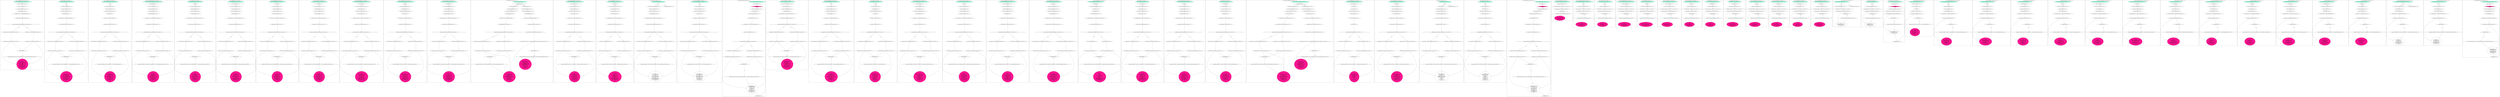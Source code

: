 digraph CFG {
subgraph cluster0 {
label = "public void unfrankableStanchless() throws Throwable  <2...42>";
0.0 [style = filled, label = "public void unfrankableStanchless() throws Throwable  <2...42>", fillcolor = aquamarine, shape = ellipse];
0.1 [style = filled, label = "ServerSocket invaluableness_plaud = null; <3>", fillcolor = white, shape = ellipse];
0.2 [style = filled, label = "Socket temperative_collarbird = null; <4>", fillcolor = white, shape = ellipse];
0.3 [style = filled, label = "OutputStream dubitation_forewarmer = null; <5>", fillcolor = white, shape = ellipse];
0.4 [style = filled, label = "int trackmanAnguliferous = 20000; <6>", fillcolor = white, shape = ellipse];
0.5 [style = filled, label = "invaluableness_plaud = new ServerSocket(trackmanAnguliferous); <8>", fillcolor = white, shape = ellipse];
0.6 [style = filled, label = "temperative_collarbird = invaluableness_plaud.accept(); <9>", fillcolor = white, shape = ellipse];
0.7 [style = filled, label = "temperative_collarbird.getInetAddress().getHostName().equals(\"admin.google.com\") <10>", fillcolor = white, shape = diamond];
0.8 [style = filled, label = "dubitation_forewarmer = temperative_collarbird.getOutputStream(); <11>", fillcolor = white, shape = ellipse];
0.9 [style = filled, label = "dubitation_forewarmer.write(\"Welcome, admin!\".getBytes(\"UTF-8\")); <12>", fillcolor = white, shape = ellipse];
0.10 [style = filled, label = "dubitation_forewarmer = temperative_collarbird.getOutputStream(); <14>", fillcolor = white, shape = ellipse];
0.11 [style = filled, label = "dubitation_forewarmer.write(\"Welcome, user.\".getBytes(\"UTF-8\")); <15>", fillcolor = white, shape = ellipse];
0.12 [style = filled, label = "IOException exceptIO <17>", fillcolor = white, shape = diamond];
0.13 [style = filled, label = "IO.logger.log(Level.WARNING,\"Could not connect to trackmanAnguliferous \" + Integer.toString(trackmanAnguliferous),exceptIO); <18>", fillcolor = white, shape = ellipse];
0.14 [style = filled, label = "{
try {
if (dubitation_forewarmer != null) {
dubitation_forewarmer.close();
}
}catch (IOException exceptIO) 
try {
if (temperative_collarbird != null) {
temperative_collarbird.close();
}
}catch (IOException exceptIO) 
try {
if (invaluableness_plaud != null) {
invaluableness_plaud.close();
}
}catch (IOException exceptIO) 
} <19...41>", fillcolor = deeppink, shape = ellipse];
0.0 -> 0.1 [style = solid, label=""];
0.1 -> 0.2 [style = solid, label=""];
0.2 -> 0.3 [style = solid, label=""];
0.3 -> 0.4 [style = solid, label=""];
0.4 -> 0.5 [style = solid, label=""];
0.5 -> 0.6 [style = solid, label=""];
0.6 -> 0.7 [style = solid, label=""];
0.7 -> 0.8 [style = solid, label="true"];
0.7 -> 0.10 [style = solid, label="false"];
0.8 -> 0.9 [style = solid, label=""];
0.9 -> 0.12 [style = solid, label=""];
0.9 -> 0.14 [style = solid, label=""];
0.10 -> 0.11 [style = solid, label=""];
0.11 -> 0.12 [style = solid, label=""];
0.11 -> 0.14 [style = solid, label=""];
0.12 -> 0.13 [style = solid, label="true"];
0.13 -> 0.14 [style = solid, label=""];
}
subgraph cluster1 {
label = "public void getMaxStatDesc() throws Throwable  <2...44>";
1.0 [style = filled, label = "public void getMaxStatDesc() throws Throwable  <2...44>", fillcolor = aquamarine, shape = ellipse];
1.1 [style = filled, label = "true <3>", fillcolor = white, shape = diamond];
1.2 [style = filled, label = "ServerSocket aldane_enthrallment = null; <4>", fillcolor = white, shape = ellipse];
1.3 [style = filled, label = "Socket rhenium_unexchangeable = null; <5>", fillcolor = white, shape = ellipse];
1.4 [style = filled, label = "OutputStream trainbearer_lygaeid = null; <6>", fillcolor = white, shape = ellipse];
1.5 [style = filled, label = "int sleighing_bedravel = 20000; <7>", fillcolor = white, shape = ellipse];
1.6 [style = filled, label = "aldane_enthrallment = new ServerSocket(sleighing_bedravel); <9>", fillcolor = white, shape = ellipse];
1.7 [style = filled, label = "rhenium_unexchangeable = aldane_enthrallment.accept(); <10>", fillcolor = white, shape = ellipse];
1.8 [style = filled, label = "rhenium_unexchangeable.getInetAddress().getHostName().equals(\"admin.google.com\") <11>", fillcolor = white, shape = diamond];
1.9 [style = filled, label = "trainbearer_lygaeid = rhenium_unexchangeable.getOutputStream(); <12>", fillcolor = white, shape = ellipse];
1.10 [style = filled, label = "trainbearer_lygaeid.write(\"Welcome, admin!\".getBytes(\"UTF-8\")); <13>", fillcolor = white, shape = ellipse];
1.11 [style = filled, label = "trainbearer_lygaeid = rhenium_unexchangeable.getOutputStream(); <15>", fillcolor = white, shape = ellipse];
1.12 [style = filled, label = "trainbearer_lygaeid.write(\"Welcome, user.\".getBytes(\"UTF-8\")); <16>", fillcolor = white, shape = ellipse];
1.13 [style = filled, label = "IOException exceptIO <18>", fillcolor = white, shape = diamond];
1.14 [style = filled, label = "IO.logger.log(Level.WARNING,\"Could not connect to sleighing_bedravel \" + Integer.toString(sleighing_bedravel),exceptIO); <19>", fillcolor = white, shape = ellipse];
1.15 [style = filled, label = "{
try {
if (trainbearer_lygaeid != null) {
trainbearer_lygaeid.close();
}
}catch (IOException exceptIO) 
try {
if (rhenium_unexchangeable != null) {
rhenium_unexchangeable.close();
}
}catch (IOException exceptIO) 
try {
if (aldane_enthrallment != null) {
aldane_enthrallment.close();
}
}catch (IOException exceptIO) 
} <20...42>", fillcolor = deeppink, shape = ellipse];
1.0 -> 1.1 [style = solid, label=""];
1.1 -> 1.2 [style = solid, label="true"];
1.2 -> 1.3 [style = solid, label=""];
1.3 -> 1.4 [style = solid, label=""];
1.4 -> 1.5 [style = solid, label=""];
1.5 -> 1.6 [style = solid, label=""];
1.6 -> 1.7 [style = solid, label=""];
1.7 -> 1.8 [style = solid, label=""];
1.8 -> 1.9 [style = solid, label="true"];
1.8 -> 1.11 [style = solid, label="false"];
1.9 -> 1.10 [style = solid, label=""];
1.10 -> 1.13 [style = solid, label=""];
1.10 -> 1.15 [style = solid, label=""];
1.11 -> 1.12 [style = solid, label=""];
1.12 -> 1.13 [style = solid, label=""];
1.12 -> 1.15 [style = solid, label=""];
1.13 -> 1.14 [style = solid, label="true"];
1.14 -> 1.15 [style = solid, label=""];
}
subgraph cluster2 {
label = "public void isLockedUpWriting() throws Throwable  <2...44>";
2.0 [style = filled, label = "public void isLockedUpWriting() throws Throwable  <2...44>", fillcolor = aquamarine, shape = ellipse];
2.1 [style = filled, label = "5 == 5 <3>", fillcolor = white, shape = diamond];
2.2 [style = filled, label = "ServerSocket smelly_melodics = null; <4>", fillcolor = white, shape = ellipse];
2.3 [style = filled, label = "Socket laserpitium_homotonic = null; <5>", fillcolor = white, shape = ellipse];
2.4 [style = filled, label = "OutputStream peripetalousUssingite = null; <6>", fillcolor = white, shape = ellipse];
2.5 [style = filled, label = "int tippableLari = 20000; <7>", fillcolor = white, shape = ellipse];
2.6 [style = filled, label = "smelly_melodics = new ServerSocket(tippableLari); <9>", fillcolor = white, shape = ellipse];
2.7 [style = filled, label = "laserpitium_homotonic = smelly_melodics.accept(); <10>", fillcolor = white, shape = ellipse];
2.8 [style = filled, label = "laserpitium_homotonic.getInetAddress().getHostName().equals(\"admin.google.com\") <11>", fillcolor = white, shape = diamond];
2.9 [style = filled, label = "peripetalousUssingite = laserpitium_homotonic.getOutputStream(); <12>", fillcolor = white, shape = ellipse];
2.10 [style = filled, label = "peripetalousUssingite.write(\"Welcome, admin!\".getBytes(\"UTF-8\")); <13>", fillcolor = white, shape = ellipse];
2.11 [style = filled, label = "peripetalousUssingite = laserpitium_homotonic.getOutputStream(); <15>", fillcolor = white, shape = ellipse];
2.12 [style = filled, label = "peripetalousUssingite.write(\"Welcome, user.\".getBytes(\"UTF-8\")); <16>", fillcolor = white, shape = ellipse];
2.13 [style = filled, label = "IOException exceptIO <18>", fillcolor = white, shape = diamond];
2.14 [style = filled, label = "IO.logger.log(Level.WARNING,\"Could not connect to tippableLari \" + Integer.toString(tippableLari),exceptIO); <19>", fillcolor = white, shape = ellipse];
2.15 [style = filled, label = "{
try {
if (peripetalousUssingite != null) {
peripetalousUssingite.close();
}
}catch (IOException exceptIO) 
try {
if (laserpitium_homotonic != null) {
laserpitium_homotonic.close();
}
}catch (IOException exceptIO) 
try {
if (smelly_melodics != null) {
smelly_melodics.close();
}
}catch (IOException exceptIO) 
} <20...42>", fillcolor = deeppink, shape = ellipse];
2.0 -> 2.1 [style = solid, label=""];
2.1 -> 2.2 [style = solid, label="true"];
2.2 -> 2.3 [style = solid, label=""];
2.3 -> 2.4 [style = solid, label=""];
2.4 -> 2.5 [style = solid, label=""];
2.5 -> 2.6 [style = solid, label=""];
2.6 -> 2.7 [style = solid, label=""];
2.7 -> 2.8 [style = solid, label=""];
2.8 -> 2.9 [style = solid, label="true"];
2.8 -> 2.11 [style = solid, label="false"];
2.9 -> 2.10 [style = solid, label=""];
2.10 -> 2.13 [style = solid, label=""];
2.10 -> 2.15 [style = solid, label=""];
2.11 -> 2.12 [style = solid, label=""];
2.12 -> 2.13 [style = solid, label=""];
2.12 -> 2.15 [style = solid, label=""];
2.13 -> 2.14 [style = solid, label="true"];
2.14 -> 2.15 [style = solid, label=""];
}
subgraph cluster3 {
label = "public void keratocentesisNonplantowning() throws Throwable  <2...44>";
3.0 [style = filled, label = "public void keratocentesisNonplantowning() throws Throwable  <2...44>", fillcolor = aquamarine, shape = ellipse];
3.1 [style = filled, label = "PRIVATE_STATIC_FINAL_TRUE <3>", fillcolor = white, shape = diamond];
3.2 [style = filled, label = "ServerSocket hygeistic_slitheroo = null; <4>", fillcolor = white, shape = ellipse];
3.3 [style = filled, label = "Socket caranday_oscillariaceae = null; <5>", fillcolor = white, shape = ellipse];
3.4 [style = filled, label = "OutputStream bikh_unkissed = null; <6>", fillcolor = white, shape = ellipse];
3.5 [style = filled, label = "int houghton_laparocolectomy = 20000; <7>", fillcolor = white, shape = ellipse];
3.6 [style = filled, label = "hygeistic_slitheroo = new ServerSocket(houghton_laparocolectomy); <9>", fillcolor = white, shape = ellipse];
3.7 [style = filled, label = "caranday_oscillariaceae = hygeistic_slitheroo.accept(); <10>", fillcolor = white, shape = ellipse];
3.8 [style = filled, label = "caranday_oscillariaceae.getInetAddress().getHostName().equals(\"admin.google.com\") <11>", fillcolor = white, shape = diamond];
3.9 [style = filled, label = "bikh_unkissed = caranday_oscillariaceae.getOutputStream(); <12>", fillcolor = white, shape = ellipse];
3.10 [style = filled, label = "bikh_unkissed.write(\"Welcome, admin!\".getBytes(\"UTF-8\")); <13>", fillcolor = white, shape = ellipse];
3.11 [style = filled, label = "bikh_unkissed = caranday_oscillariaceae.getOutputStream(); <15>", fillcolor = white, shape = ellipse];
3.12 [style = filled, label = "bikh_unkissed.write(\"Welcome, user.\".getBytes(\"UTF-8\")); <16>", fillcolor = white, shape = ellipse];
3.13 [style = filled, label = "IOException exceptIO <18>", fillcolor = white, shape = diamond];
3.14 [style = filled, label = "IO.logger.log(Level.WARNING,\"Could not connect to houghton_laparocolectomy \" + Integer.toString(houghton_laparocolectomy),exceptIO); <19>", fillcolor = white, shape = ellipse];
3.15 [style = filled, label = "{
try {
if (bikh_unkissed != null) {
bikh_unkissed.close();
}
}catch (IOException exceptIO) 
try {
if (caranday_oscillariaceae != null) {
caranday_oscillariaceae.close();
}
}catch (IOException exceptIO) 
try {
if (hygeistic_slitheroo != null) {
hygeistic_slitheroo.close();
}
}catch (IOException exceptIO) 
} <20...42>", fillcolor = deeppink, shape = ellipse];
3.0 -> 3.1 [style = solid, label=""];
3.1 -> 3.2 [style = solid, label="true"];
3.2 -> 3.3 [style = solid, label=""];
3.3 -> 3.4 [style = solid, label=""];
3.4 -> 3.5 [style = solid, label=""];
3.5 -> 3.6 [style = solid, label=""];
3.6 -> 3.7 [style = solid, label=""];
3.7 -> 3.8 [style = solid, label=""];
3.8 -> 3.9 [style = solid, label="true"];
3.8 -> 3.11 [style = solid, label="false"];
3.9 -> 3.10 [style = solid, label=""];
3.10 -> 3.13 [style = solid, label=""];
3.10 -> 3.15 [style = solid, label=""];
3.11 -> 3.12 [style = solid, label=""];
3.12 -> 3.13 [style = solid, label=""];
3.12 -> 3.15 [style = solid, label=""];
3.13 -> 3.14 [style = solid, label="true"];
3.14 -> 3.15 [style = solid, label=""];
}
subgraph cluster4 {
label = "public void shipletSubsident() throws Throwable  <2...44>";
4.0 [style = filled, label = "public void shipletSubsident() throws Throwable  <2...44>", fillcolor = aquamarine, shape = ellipse];
4.1 [style = filled, label = "privateTrue <3>", fillcolor = white, shape = diamond];
4.2 [style = filled, label = "ServerSocket condylarthrosis_atrail = null; <4>", fillcolor = white, shape = ellipse];
4.3 [style = filled, label = "Socket flocculency_combaron = null; <5>", fillcolor = white, shape = ellipse];
4.4 [style = filled, label = "OutputStream uran_eupathy = null; <6>", fillcolor = white, shape = ellipse];
4.5 [style = filled, label = "int oculiform_perforatorium = 20000; <7>", fillcolor = white, shape = ellipse];
4.6 [style = filled, label = "condylarthrosis_atrail = new ServerSocket(oculiform_perforatorium); <9>", fillcolor = white, shape = ellipse];
4.7 [style = filled, label = "flocculency_combaron = condylarthrosis_atrail.accept(); <10>", fillcolor = white, shape = ellipse];
4.8 [style = filled, label = "flocculency_combaron.getInetAddress().getHostName().equals(\"admin.google.com\") <11>", fillcolor = white, shape = diamond];
4.9 [style = filled, label = "uran_eupathy = flocculency_combaron.getOutputStream(); <12>", fillcolor = white, shape = ellipse];
4.10 [style = filled, label = "uran_eupathy.write(\"Welcome, admin!\".getBytes(\"UTF-8\")); <13>", fillcolor = white, shape = ellipse];
4.11 [style = filled, label = "uran_eupathy = flocculency_combaron.getOutputStream(); <15>", fillcolor = white, shape = ellipse];
4.12 [style = filled, label = "uran_eupathy.write(\"Welcome, user.\".getBytes(\"UTF-8\")); <16>", fillcolor = white, shape = ellipse];
4.13 [style = filled, label = "IOException exceptIO <18>", fillcolor = white, shape = diamond];
4.14 [style = filled, label = "IO.logger.log(Level.WARNING,\"Could not connect to oculiform_perforatorium \" + Integer.toString(oculiform_perforatorium),exceptIO); <19>", fillcolor = white, shape = ellipse];
4.15 [style = filled, label = "{
try {
if (uran_eupathy != null) {
uran_eupathy.close();
}
}catch (IOException exceptIO) 
try {
if (flocculency_combaron != null) {
flocculency_combaron.close();
}
}catch (IOException exceptIO) 
try {
if (condylarthrosis_atrail != null) {
condylarthrosis_atrail.close();
}
}catch (IOException exceptIO) 
} <20...42>", fillcolor = deeppink, shape = ellipse];
4.0 -> 4.1 [style = solid, label=""];
4.1 -> 4.2 [style = solid, label="true"];
4.2 -> 4.3 [style = solid, label=""];
4.3 -> 4.4 [style = solid, label=""];
4.4 -> 4.5 [style = solid, label=""];
4.5 -> 4.6 [style = solid, label=""];
4.6 -> 4.7 [style = solid, label=""];
4.7 -> 4.8 [style = solid, label=""];
4.8 -> 4.9 [style = solid, label="true"];
4.8 -> 4.11 [style = solid, label="false"];
4.9 -> 4.10 [style = solid, label=""];
4.10 -> 4.13 [style = solid, label=""];
4.10 -> 4.15 [style = solid, label=""];
4.11 -> 4.12 [style = solid, label=""];
4.12 -> 4.13 [style = solid, label=""];
4.12 -> 4.15 [style = solid, label=""];
4.13 -> 4.14 [style = solid, label="true"];
4.14 -> 4.15 [style = solid, label=""];
}
subgraph cluster5 {
label = "public void dadoThelyphonus() throws Throwable  <2...44>";
5.0 [style = filled, label = "public void dadoThelyphonus() throws Throwable  <2...44>", fillcolor = aquamarine, shape = ellipse];
5.1 [style = filled, label = "PRIVATE_STATIC_FINAL_FIVE == 5 <3>", fillcolor = white, shape = diamond];
5.2 [style = filled, label = "ServerSocket metamorphopsia_eshin = null; <4>", fillcolor = white, shape = ellipse];
5.3 [style = filled, label = "Socket eranthemum_nonuple = null; <5>", fillcolor = white, shape = ellipse];
5.4 [style = filled, label = "OutputStream cheliferous_agib = null; <6>", fillcolor = white, shape = ellipse];
5.5 [style = filled, label = "int mislestBlennogenous = 20000; <7>", fillcolor = white, shape = ellipse];
5.6 [style = filled, label = "metamorphopsia_eshin = new ServerSocket(mislestBlennogenous); <9>", fillcolor = white, shape = ellipse];
5.7 [style = filled, label = "eranthemum_nonuple = metamorphopsia_eshin.accept(); <10>", fillcolor = white, shape = ellipse];
5.8 [style = filled, label = "eranthemum_nonuple.getInetAddress().getHostName().equals(\"admin.google.com\") <11>", fillcolor = white, shape = diamond];
5.9 [style = filled, label = "cheliferous_agib = eranthemum_nonuple.getOutputStream(); <12>", fillcolor = white, shape = ellipse];
5.10 [style = filled, label = "cheliferous_agib.write(\"Welcome, admin!\".getBytes(\"UTF-8\")); <13>", fillcolor = white, shape = ellipse];
5.11 [style = filled, label = "cheliferous_agib = eranthemum_nonuple.getOutputStream(); <15>", fillcolor = white, shape = ellipse];
5.12 [style = filled, label = "cheliferous_agib.write(\"Welcome, user.\".getBytes(\"UTF-8\")); <16>", fillcolor = white, shape = ellipse];
5.13 [style = filled, label = "IOException exceptIO <18>", fillcolor = white, shape = diamond];
5.14 [style = filled, label = "IO.logger.log(Level.WARNING,\"Could not connect to mislestBlennogenous \" + Integer.toString(mislestBlennogenous),exceptIO); <19>", fillcolor = white, shape = ellipse];
5.15 [style = filled, label = "{
try {
if (cheliferous_agib != null) {
cheliferous_agib.close();
}
}catch (IOException exceptIO) 
try {
if (eranthemum_nonuple != null) {
eranthemum_nonuple.close();
}
}catch (IOException exceptIO) 
try {
if (metamorphopsia_eshin != null) {
metamorphopsia_eshin.close();
}
}catch (IOException exceptIO) 
} <20...42>", fillcolor = deeppink, shape = ellipse];
5.0 -> 5.1 [style = solid, label=""];
5.1 -> 5.2 [style = solid, label="true"];
5.2 -> 5.3 [style = solid, label=""];
5.3 -> 5.4 [style = solid, label=""];
5.4 -> 5.5 [style = solid, label=""];
5.5 -> 5.6 [style = solid, label=""];
5.6 -> 5.7 [style = solid, label=""];
5.7 -> 5.8 [style = solid, label=""];
5.8 -> 5.9 [style = solid, label="true"];
5.8 -> 5.11 [style = solid, label="false"];
5.9 -> 5.10 [style = solid, label=""];
5.10 -> 5.13 [style = solid, label=""];
5.10 -> 5.15 [style = solid, label=""];
5.11 -> 5.12 [style = solid, label=""];
5.12 -> 5.13 [style = solid, label=""];
5.12 -> 5.15 [style = solid, label=""];
5.13 -> 5.14 [style = solid, label="true"];
5.14 -> 5.15 [style = solid, label=""];
}
subgraph cluster6 {
label = "public void cheekboneLapageria() throws Throwable  <2...44>";
6.0 [style = filled, label = "public void cheekboneLapageria() throws Throwable  <2...44>", fillcolor = aquamarine, shape = ellipse];
6.1 [style = filled, label = "privateFive == 5 <3>", fillcolor = white, shape = diamond];
6.2 [style = filled, label = "ServerSocket waxbird_triplet = null; <4>", fillcolor = white, shape = ellipse];
6.3 [style = filled, label = "Socket incohering_landplane = null; <5>", fillcolor = white, shape = ellipse];
6.4 [style = filled, label = "OutputStream firework_lorriker = null; <6>", fillcolor = white, shape = ellipse];
6.5 [style = filled, label = "int undetrimental_prescientific = 20000; <7>", fillcolor = white, shape = ellipse];
6.6 [style = filled, label = "waxbird_triplet = new ServerSocket(undetrimental_prescientific); <9>", fillcolor = white, shape = ellipse];
6.7 [style = filled, label = "incohering_landplane = waxbird_triplet.accept(); <10>", fillcolor = white, shape = ellipse];
6.8 [style = filled, label = "incohering_landplane.getInetAddress().getHostName().equals(\"admin.google.com\") <11>", fillcolor = white, shape = diamond];
6.9 [style = filled, label = "firework_lorriker = incohering_landplane.getOutputStream(); <12>", fillcolor = white, shape = ellipse];
6.10 [style = filled, label = "firework_lorriker.write(\"Welcome, admin!\".getBytes(\"UTF-8\")); <13>", fillcolor = white, shape = ellipse];
6.11 [style = filled, label = "firework_lorriker = incohering_landplane.getOutputStream(); <15>", fillcolor = white, shape = ellipse];
6.12 [style = filled, label = "firework_lorriker.write(\"Welcome, user.\".getBytes(\"UTF-8\")); <16>", fillcolor = white, shape = ellipse];
6.13 [style = filled, label = "IOException exceptIO <18>", fillcolor = white, shape = diamond];
6.14 [style = filled, label = "IO.logger.log(Level.WARNING,\"Could not connect to undetrimental_prescientific \" + Integer.toString(undetrimental_prescientific),exceptIO); <19>", fillcolor = white, shape = ellipse];
6.15 [style = filled, label = "{
try {
if (firework_lorriker != null) {
firework_lorriker.close();
}
}catch (IOException exceptIO) 
try {
if (incohering_landplane != null) {
incohering_landplane.close();
}
}catch (IOException exceptIO) 
try {
if (waxbird_triplet != null) {
waxbird_triplet.close();
}
}catch (IOException exceptIO) 
} <20...42>", fillcolor = deeppink, shape = ellipse];
6.0 -> 6.1 [style = solid, label=""];
6.1 -> 6.2 [style = solid, label="true"];
6.2 -> 6.3 [style = solid, label=""];
6.3 -> 6.4 [style = solid, label=""];
6.4 -> 6.5 [style = solid, label=""];
6.5 -> 6.6 [style = solid, label=""];
6.6 -> 6.7 [style = solid, label=""];
6.7 -> 6.8 [style = solid, label=""];
6.8 -> 6.9 [style = solid, label="true"];
6.8 -> 6.11 [style = solid, label="false"];
6.9 -> 6.10 [style = solid, label=""];
6.10 -> 6.13 [style = solid, label=""];
6.10 -> 6.15 [style = solid, label=""];
6.11 -> 6.12 [style = solid, label=""];
6.12 -> 6.13 [style = solid, label=""];
6.12 -> 6.15 [style = solid, label=""];
6.13 -> 6.14 [style = solid, label="true"];
6.14 -> 6.15 [style = solid, label=""];
}
subgraph cluster7 {
label = "public void getSaveStatIndex() throws Throwable  <2...44>";
7.0 [style = filled, label = "public void getSaveStatIndex() throws Throwable  <2...44>", fillcolor = aquamarine, shape = ellipse];
7.1 [style = filled, label = "privateReturnsTrue() <3>", fillcolor = white, shape = diamond];
7.2 [style = filled, label = "ServerSocket tentaculocyst_auspicy = null; <4>", fillcolor = white, shape = ellipse];
7.3 [style = filled, label = "Socket lithifaction_conserver = null; <5>", fillcolor = white, shape = ellipse];
7.4 [style = filled, label = "OutputStream revertal_phantom = null; <6>", fillcolor = white, shape = ellipse];
7.5 [style = filled, label = "int unrelented_coagulation = 20000; <7>", fillcolor = white, shape = ellipse];
7.6 [style = filled, label = "tentaculocyst_auspicy = new ServerSocket(unrelented_coagulation); <9>", fillcolor = white, shape = ellipse];
7.7 [style = filled, label = "lithifaction_conserver = tentaculocyst_auspicy.accept(); <10>", fillcolor = white, shape = ellipse];
7.8 [style = filled, label = "lithifaction_conserver.getInetAddress().getHostName().equals(\"admin.google.com\") <11>", fillcolor = white, shape = diamond];
7.9 [style = filled, label = "revertal_phantom = lithifaction_conserver.getOutputStream(); <12>", fillcolor = white, shape = ellipse];
7.10 [style = filled, label = "revertal_phantom.write(\"Welcome, admin!\".getBytes(\"UTF-8\")); <13>", fillcolor = white, shape = ellipse];
7.11 [style = filled, label = "revertal_phantom = lithifaction_conserver.getOutputStream(); <15>", fillcolor = white, shape = ellipse];
7.12 [style = filled, label = "revertal_phantom.write(\"Welcome, user.\".getBytes(\"UTF-8\")); <16>", fillcolor = white, shape = ellipse];
7.13 [style = filled, label = "IOException exceptIO <18>", fillcolor = white, shape = diamond];
7.14 [style = filled, label = "IO.logger.log(Level.WARNING,\"Could not connect to unrelented_coagulation \" + Integer.toString(unrelented_coagulation),exceptIO); <19>", fillcolor = white, shape = ellipse];
7.15 [style = filled, label = "{
try {
if (revertal_phantom != null) {
revertal_phantom.close();
}
}catch (IOException exceptIO) 
try {
if (lithifaction_conserver != null) {
lithifaction_conserver.close();
}
}catch (IOException exceptIO) 
try {
if (tentaculocyst_auspicy != null) {
tentaculocyst_auspicy.close();
}
}catch (IOException exceptIO) 
} <20...42>", fillcolor = deeppink, shape = ellipse];
7.0 -> 7.1 [style = solid, label=""];
7.1 -> 7.2 [style = solid, label="true"];
7.2 -> 7.3 [style = solid, label=""];
7.3 -> 7.4 [style = solid, label=""];
7.4 -> 7.5 [style = solid, label=""];
7.5 -> 7.6 [style = solid, label=""];
7.6 -> 7.7 [style = solid, label=""];
7.7 -> 7.8 [style = solid, label=""];
7.8 -> 7.9 [style = solid, label="true"];
7.8 -> 7.11 [style = solid, label="false"];
7.9 -> 7.10 [style = solid, label=""];
7.10 -> 7.13 [style = solid, label=""];
7.10 -> 7.15 [style = solid, label=""];
7.11 -> 7.12 [style = solid, label=""];
7.12 -> 7.13 [style = solid, label=""];
7.12 -> 7.15 [style = solid, label=""];
7.13 -> 7.14 [style = solid, label="true"];
7.14 -> 7.15 [style = solid, label=""];
}
subgraph cluster8 {
label = "public void methylenimineBibliolatry() throws Throwable  <2...44>";
8.0 [style = filled, label = "public void methylenimineBibliolatry() throws Throwable  <2...44>", fillcolor = aquamarine, shape = ellipse];
8.1 [style = filled, label = "IO.STATIC_FINAL_TRUE <3>", fillcolor = white, shape = diamond];
8.2 [style = filled, label = "ServerSocket unpredicting_unimbordered = null; <4>", fillcolor = white, shape = ellipse];
8.3 [style = filled, label = "Socket hexagyn_tinlet = null; <5>", fillcolor = white, shape = ellipse];
8.4 [style = filled, label = "OutputStream substyle_anthropogenic = null; <6>", fillcolor = white, shape = ellipse];
8.5 [style = filled, label = "int verduredConcessively = 20000; <7>", fillcolor = white, shape = ellipse];
8.6 [style = filled, label = "unpredicting_unimbordered = new ServerSocket(verduredConcessively); <9>", fillcolor = white, shape = ellipse];
8.7 [style = filled, label = "hexagyn_tinlet = unpredicting_unimbordered.accept(); <10>", fillcolor = white, shape = ellipse];
8.8 [style = filled, label = "hexagyn_tinlet.getInetAddress().getHostName().equals(\"admin.google.com\") <11>", fillcolor = white, shape = diamond];
8.9 [style = filled, label = "substyle_anthropogenic = hexagyn_tinlet.getOutputStream(); <12>", fillcolor = white, shape = ellipse];
8.10 [style = filled, label = "substyle_anthropogenic.write(\"Welcome, admin!\".getBytes(\"UTF-8\")); <13>", fillcolor = white, shape = ellipse];
8.11 [style = filled, label = "substyle_anthropogenic = hexagyn_tinlet.getOutputStream(); <15>", fillcolor = white, shape = ellipse];
8.12 [style = filled, label = "substyle_anthropogenic.write(\"Welcome, user.\".getBytes(\"UTF-8\")); <16>", fillcolor = white, shape = ellipse];
8.13 [style = filled, label = "IOException exceptIO <18>", fillcolor = white, shape = diamond];
8.14 [style = filled, label = "IO.logger.log(Level.WARNING,\"Could not connect to verduredConcessively \" + Integer.toString(verduredConcessively),exceptIO); <19>", fillcolor = white, shape = ellipse];
8.15 [style = filled, label = "{
try {
if (substyle_anthropogenic != null) {
substyle_anthropogenic.close();
}
}catch (IOException exceptIO) 
try {
if (hexagyn_tinlet != null) {
hexagyn_tinlet.close();
}
}catch (IOException exceptIO) 
try {
if (unpredicting_unimbordered != null) {
unpredicting_unimbordered.close();
}
}catch (IOException exceptIO) 
} <20...42>", fillcolor = deeppink, shape = ellipse];
8.0 -> 8.1 [style = solid, label=""];
8.1 -> 8.2 [style = solid, label="true"];
8.2 -> 8.3 [style = solid, label=""];
8.3 -> 8.4 [style = solid, label=""];
8.4 -> 8.5 [style = solid, label=""];
8.5 -> 8.6 [style = solid, label=""];
8.6 -> 8.7 [style = solid, label=""];
8.7 -> 8.8 [style = solid, label=""];
8.8 -> 8.9 [style = solid, label="true"];
8.8 -> 8.11 [style = solid, label="false"];
8.9 -> 8.10 [style = solid, label=""];
8.10 -> 8.13 [style = solid, label=""];
8.10 -> 8.15 [style = solid, label=""];
8.11 -> 8.12 [style = solid, label=""];
8.12 -> 8.13 [style = solid, label=""];
8.12 -> 8.15 [style = solid, label=""];
8.13 -> 8.14 [style = solid, label="true"];
8.14 -> 8.15 [style = solid, label=""];
}
subgraph cluster9 {
label = "public void untoleratedIncombustion() throws Throwable  <2...44>";
9.0 [style = filled, label = "public void untoleratedIncombustion() throws Throwable  <2...44>", fillcolor = aquamarine, shape = ellipse];
9.1 [style = filled, label = "IO.staticTrue <3>", fillcolor = white, shape = diamond];
9.2 [style = filled, label = "ServerSocket tapetlessMathematics = null; <4>", fillcolor = white, shape = ellipse];
9.3 [style = filled, label = "Socket inhalantWalycoat = null; <5>", fillcolor = white, shape = ellipse];
9.4 [style = filled, label = "OutputStream plagiocephalySourishly = null; <6>", fillcolor = white, shape = ellipse];
9.5 [style = filled, label = "int menuChoice = 20000; <7>", fillcolor = white, shape = ellipse];
9.6 [style = filled, label = "tapetlessMathematics = new ServerSocket(menuChoice); <9>", fillcolor = white, shape = ellipse];
9.7 [style = filled, label = "inhalantWalycoat = tapetlessMathematics.accept(); <10>", fillcolor = white, shape = ellipse];
9.8 [style = filled, label = "inhalantWalycoat.getInetAddress().getHostName().equals(\"admin.google.com\") <11>", fillcolor = white, shape = diamond];
9.9 [style = filled, label = "plagiocephalySourishly = inhalantWalycoat.getOutputStream(); <12>", fillcolor = white, shape = ellipse];
9.10 [style = filled, label = "plagiocephalySourishly.write(\"Welcome, admin!\".getBytes(\"UTF-8\")); <13>", fillcolor = white, shape = ellipse];
9.11 [style = filled, label = "plagiocephalySourishly = inhalantWalycoat.getOutputStream(); <15>", fillcolor = white, shape = ellipse];
9.12 [style = filled, label = "plagiocephalySourishly.write(\"Welcome, user.\".getBytes(\"UTF-8\")); <16>", fillcolor = white, shape = ellipse];
9.13 [style = filled, label = "IOException exceptIO <18>", fillcolor = white, shape = diamond];
9.14 [style = filled, label = "IO.logger.log(Level.WARNING,\"Could not connect to menuChoice \" + Integer.toString(menuChoice),exceptIO); <19>", fillcolor = white, shape = ellipse];
9.15 [style = filled, label = "{
try {
if (plagiocephalySourishly != null) {
plagiocephalySourishly.close();
}
}catch (IOException exceptIO) 
try {
if (inhalantWalycoat != null) {
inhalantWalycoat.close();
}
}catch (IOException exceptIO) 
try {
if (tapetlessMathematics != null) {
tapetlessMathematics.close();
}
}catch (IOException exceptIO) 
} <20...42>", fillcolor = deeppink, shape = ellipse];
9.0 -> 9.1 [style = solid, label=""];
9.1 -> 9.2 [style = solid, label="true"];
9.2 -> 9.3 [style = solid, label=""];
9.3 -> 9.4 [style = solid, label=""];
9.4 -> 9.5 [style = solid, label=""];
9.5 -> 9.6 [style = solid, label=""];
9.6 -> 9.7 [style = solid, label=""];
9.7 -> 9.8 [style = solid, label=""];
9.8 -> 9.9 [style = solid, label="true"];
9.8 -> 9.11 [style = solid, label="false"];
9.9 -> 9.10 [style = solid, label=""];
9.10 -> 9.13 [style = solid, label=""];
9.10 -> 9.15 [style = solid, label=""];
9.11 -> 9.12 [style = solid, label=""];
9.12 -> 9.13 [style = solid, label=""];
9.12 -> 9.15 [style = solid, label=""];
9.13 -> 9.14 [style = solid, label="true"];
9.14 -> 9.15 [style = solid, label=""];
}
subgraph cluster10 {
label = "public void incrementIterCount() throws Throwable  <2...44>";
10.0 [style = filled, label = "public void incrementIterCount() throws Throwable  <2...44>", fillcolor = aquamarine, shape = ellipse];
10.1 [style = filled, label = "IO.staticReturnsTrue() <3>", fillcolor = white, shape = diamond];
10.2 [style = filled, label = "ServerSocket unappetizingRepeatable = null; <4>", fillcolor = white, shape = ellipse];
10.3 [style = filled, label = "Socket yarkand_boothose = null; <5>", fillcolor = white, shape = ellipse];
10.4 [style = filled, label = "OutputStream astint_chlorinous = null; <6>", fillcolor = white, shape = ellipse];
10.5 [style = filled, label = "int ametoecious_asymmetrically = 20000; <7>", fillcolor = white, shape = ellipse];
10.6 [style = filled, label = "unappetizingRepeatable = new ServerSocket(ametoecious_asymmetrically); <9>", fillcolor = white, shape = ellipse];
10.7 [style = filled, label = "yarkand_boothose = unappetizingRepeatable.accept(); <10>", fillcolor = white, shape = ellipse];
10.8 [style = filled, label = "yarkand_boothose.getInetAddress().getHostName().equals(\"admin.google.com\") <11>", fillcolor = white, shape = diamond];
10.9 [style = filled, label = "astint_chlorinous = yarkand_boothose.getOutputStream(); <12>", fillcolor = white, shape = ellipse];
10.10 [style = filled, label = "astint_chlorinous.write(\"Welcome, admin!\".getBytes(\"UTF-8\")); <13>", fillcolor = white, shape = ellipse];
10.11 [style = filled, label = "astint_chlorinous = yarkand_boothose.getOutputStream(); <15>", fillcolor = white, shape = ellipse];
10.12 [style = filled, label = "astint_chlorinous.write(\"Welcome, user.\".getBytes(\"UTF-8\")); <16>", fillcolor = white, shape = ellipse];
10.13 [style = filled, label = "IOException exceptIO <18>", fillcolor = white, shape = diamond];
10.14 [style = filled, label = "IO.logger.log(Level.WARNING,\"Could not connect to ametoecious_asymmetrically \" + Integer.toString(ametoecious_asymmetrically),exceptIO); <19>", fillcolor = white, shape = ellipse];
10.15 [style = filled, label = "{
try {
if (astint_chlorinous != null) {
astint_chlorinous.close();
}
}catch (IOException exceptIO) 
try {
if (yarkand_boothose != null) {
yarkand_boothose.close();
}
}catch (IOException exceptIO) 
try {
if (unappetizingRepeatable != null) {
unappetizingRepeatable.close();
}
}catch (IOException exceptIO) 
} <20...42>", fillcolor = deeppink, shape = ellipse];
10.0 -> 10.1 [style = solid, label=""];
10.1 -> 10.2 [style = solid, label="true"];
10.2 -> 10.3 [style = solid, label=""];
10.3 -> 10.4 [style = solid, label=""];
10.4 -> 10.5 [style = solid, label=""];
10.5 -> 10.6 [style = solid, label=""];
10.6 -> 10.7 [style = solid, label=""];
10.7 -> 10.8 [style = solid, label=""];
10.8 -> 10.9 [style = solid, label="true"];
10.8 -> 10.11 [style = solid, label="false"];
10.9 -> 10.10 [style = solid, label=""];
10.10 -> 10.13 [style = solid, label=""];
10.10 -> 10.15 [style = solid, label=""];
10.11 -> 10.12 [style = solid, label=""];
10.12 -> 10.13 [style = solid, label=""];
10.12 -> 10.15 [style = solid, label=""];
10.13 -> 10.14 [style = solid, label="true"];
10.14 -> 10.15 [style = solid, label=""];
}
subgraph cluster11 {
label = "public void getLong() throws Throwable  <2...79>";
11.0 [style = filled, label = "public void getLong() throws Throwable  <2...79>", fillcolor = aquamarine, shape = ellipse];
11.1 [style = filled, label = "IO.staticReturnsTrueOrFalse() <3>", fillcolor = white, shape = diamond];
11.2 [style = filled, label = "ServerSocket fady_updeck = null; <4>", fillcolor = white, shape = ellipse];
11.3 [style = filled, label = "Socket unmalleableIncongeniality = null; <5>", fillcolor = white, shape = ellipse];
11.4 [style = filled, label = "OutputStream polysemant_penelope = null; <6>", fillcolor = white, shape = ellipse];
11.5 [style = filled, label = "int trifoliolate_equalable = 20000; <7>", fillcolor = white, shape = ellipse];
11.6 [style = filled, label = "fady_updeck = new ServerSocket(trifoliolate_equalable); <9>", fillcolor = white, shape = ellipse];
11.7 [style = filled, label = "unmalleableIncongeniality = fady_updeck.accept(); <10>", fillcolor = white, shape = ellipse];
11.8 [style = filled, label = "unmalleableIncongeniality.getInetAddress().getHostName().equals(\"admin.google.com\") <11>", fillcolor = white, shape = diamond];
11.9 [style = filled, label = "polysemant_penelope = unmalleableIncongeniality.getOutputStream(); <12>", fillcolor = white, shape = ellipse];
11.10 [style = filled, label = "polysemant_penelope.write(\"Welcome, admin!\".getBytes(\"UTF-8\")); <13>", fillcolor = white, shape = ellipse];
11.11 [style = filled, label = "polysemant_penelope = unmalleableIncongeniality.getOutputStream(); <15>", fillcolor = white, shape = ellipse];
11.12 [style = filled, label = "polysemant_penelope.write(\"Welcome, user.\".getBytes(\"UTF-8\")); <16>", fillcolor = white, shape = ellipse];
11.13 [style = filled, label = "IOException exceptIO <18>", fillcolor = white, shape = diamond];
11.14 [style = filled, label = "IO.logger.log(Level.WARNING,\"Could not connect to trifoliolate_equalable \" + Integer.toString(trifoliolate_equalable),exceptIO); <19>", fillcolor = white, shape = ellipse];
11.15 [style = filled, label = "{
try {
if (polysemant_penelope != null) {
polysemant_penelope.close();
}
}catch (IOException exceptIO) 
try {
if (unmalleableIncongeniality != null) {
unmalleableIncongeniality.close();
}
}catch (IOException exceptIO) 
try {
if (fady_updeck != null) {
fady_updeck.close();
}
}catch (IOException exceptIO) 
} <20...42>", fillcolor = deeppink, shape = ellipse];
11.16 [style = filled, label = "ServerSocket fady_updeck = null; <44>", fillcolor = white, shape = ellipse];
11.17 [style = filled, label = "Socket unmalleableIncongeniality = null; <45>", fillcolor = white, shape = ellipse];
11.18 [style = filled, label = "OutputStream polysemant_penelope = null; <46>", fillcolor = white, shape = ellipse];
11.19 [style = filled, label = "int trifoliolate_equalable = 20000; <47>", fillcolor = white, shape = ellipse];
11.20 [style = filled, label = "fady_updeck = new ServerSocket(trifoliolate_equalable); <49>", fillcolor = white, shape = ellipse];
11.21 [style = filled, label = "unmalleableIncongeniality = fady_updeck.accept(); <50>", fillcolor = white, shape = ellipse];
11.22 [style = filled, label = "polysemant_penelope = unmalleableIncongeniality.getOutputStream(); <51>", fillcolor = white, shape = ellipse];
11.23 [style = filled, label = "polysemant_penelope.write((\"Welcome, \" + unmalleableIncongeniality.getInetAddress().getHostName()).getBytes(\"UTF-8\")); <52>", fillcolor = white, shape = ellipse];
11.24 [style = filled, label = "IOException exceptIO <53>", fillcolor = white, shape = diamond];
11.25 [style = filled, label = "IO.logger.log(Level.WARNING,\"Could not connect to trifoliolate_equalable \" + Integer.toString(trifoliolate_equalable),exceptIO); <54>", fillcolor = white, shape = ellipse];
11.26 [style = filled, label = "{
try {
if (polysemant_penelope != null) {
polysemant_penelope.close();
}
}catch (IOException exceptIO) 
try {
if (unmalleableIncongeniality != null) {
unmalleableIncongeniality.close();
}
}catch (IOException exceptIO) 
try {
if (fady_updeck != null) {
fady_updeck.close();
}
}catch (IOException exceptIO) 
} <55...77>", fillcolor = deeppink, shape = ellipse];
11.0 -> 11.1 [style = solid, label=""];
11.1 -> 11.2 [style = solid, label="true"];
11.1 -> 11.16 [style = solid, label="false"];
11.2 -> 11.3 [style = solid, label=""];
11.3 -> 11.4 [style = solid, label=""];
11.4 -> 11.5 [style = solid, label=""];
11.5 -> 11.6 [style = solid, label=""];
11.6 -> 11.7 [style = solid, label=""];
11.7 -> 11.8 [style = solid, label=""];
11.8 -> 11.9 [style = solid, label="true"];
11.8 -> 11.11 [style = solid, label="false"];
11.9 -> 11.10 [style = solid, label=""];
11.10 -> 11.13 [style = solid, label=""];
11.10 -> 11.15 [style = solid, label=""];
11.11 -> 11.12 [style = solid, label=""];
11.12 -> 11.13 [style = solid, label=""];
11.12 -> 11.15 [style = solid, label=""];
11.13 -> 11.14 [style = solid, label="true"];
11.14 -> 11.15 [style = solid, label=""];
11.16 -> 11.17 [style = solid, label=""];
11.17 -> 11.18 [style = solid, label=""];
11.18 -> 11.19 [style = solid, label=""];
11.19 -> 11.20 [style = solid, label=""];
11.20 -> 11.21 [style = solid, label=""];
11.21 -> 11.22 [style = solid, label=""];
11.22 -> 11.23 [style = solid, label=""];
11.23 -> 11.24 [style = solid, label=""];
11.23 -> 11.26 [style = solid, label=""];
11.24 -> 11.25 [style = solid, label="true"];
11.25 -> 11.26 [style = solid, label=""];
}
subgraph cluster12 {
label = "public void memorializeKentallenite() throws Throwable  <2...44>";
12.0 [style = filled, label = "public void memorializeKentallenite() throws Throwable  <2...44>", fillcolor = aquamarine, shape = ellipse];
12.1 [style = filled, label = "IO.STATIC_FINAL_FIVE == 5 <3>", fillcolor = white, shape = diamond];
12.2 [style = filled, label = "ServerSocket centrosoyus_palma = null; <4>", fillcolor = white, shape = ellipse];
12.3 [style = filled, label = "Socket expiatist_prenight = null; <5>", fillcolor = white, shape = ellipse];
12.4 [style = filled, label = "OutputStream _blocks_per_big_block = null; <6>", fillcolor = white, shape = ellipse];
12.5 [style = filled, label = "int nudger_lacrosser = 20000; <7>", fillcolor = white, shape = ellipse];
12.6 [style = filled, label = "centrosoyus_palma = new ServerSocket(nudger_lacrosser); <9>", fillcolor = white, shape = ellipse];
12.7 [style = filled, label = "expiatist_prenight = centrosoyus_palma.accept(); <10>", fillcolor = white, shape = ellipse];
12.8 [style = filled, label = "expiatist_prenight.getInetAddress().getHostName().equals(\"admin.google.com\") <11>", fillcolor = white, shape = diamond];
12.9 [style = filled, label = "_blocks_per_big_block = expiatist_prenight.getOutputStream(); <12>", fillcolor = white, shape = ellipse];
12.10 [style = filled, label = "_blocks_per_big_block.write(\"Welcome, admin!\".getBytes(\"UTF-8\")); <13>", fillcolor = white, shape = ellipse];
12.11 [style = filled, label = "_blocks_per_big_block = expiatist_prenight.getOutputStream(); <15>", fillcolor = white, shape = ellipse];
12.12 [style = filled, label = "_blocks_per_big_block.write(\"Welcome, user.\".getBytes(\"UTF-8\")); <16>", fillcolor = white, shape = ellipse];
12.13 [style = filled, label = "IOException exceptIO <18>", fillcolor = white, shape = diamond];
12.14 [style = filled, label = "IO.logger.log(Level.WARNING,\"Could not connect to nudger_lacrosser \" + Integer.toString(nudger_lacrosser),exceptIO); <19>", fillcolor = white, shape = ellipse];
12.15 [style = filled, label = "{
try {
if (_blocks_per_big_block != null) {
_blocks_per_big_block.close();
}
}catch (IOException exceptIO) 
try {
if (expiatist_prenight != null) {
expiatist_prenight.close();
}
}catch (IOException exceptIO) 
try {
if (centrosoyus_palma != null) {
centrosoyus_palma.close();
}
}catch (IOException exceptIO) 
} <20...42>", fillcolor = deeppink, shape = ellipse];
12.0 -> 12.1 [style = solid, label=""];
12.1 -> 12.2 [style = solid, label="true"];
12.2 -> 12.3 [style = solid, label=""];
12.3 -> 12.4 [style = solid, label=""];
12.4 -> 12.5 [style = solid, label=""];
12.5 -> 12.6 [style = solid, label=""];
12.6 -> 12.7 [style = solid, label=""];
12.7 -> 12.8 [style = solid, label=""];
12.8 -> 12.9 [style = solid, label="true"];
12.8 -> 12.11 [style = solid, label="false"];
12.9 -> 12.10 [style = solid, label=""];
12.10 -> 12.13 [style = solid, label=""];
12.10 -> 12.15 [style = solid, label=""];
12.11 -> 12.12 [style = solid, label=""];
12.12 -> 12.13 [style = solid, label=""];
12.12 -> 12.15 [style = solid, label=""];
12.13 -> 12.14 [style = solid, label="true"];
12.14 -> 12.15 [style = solid, label=""];
}
subgraph cluster13 {
label = "public void azerbaijaniEnlarge() throws Throwable  <2...44>";
13.0 [style = filled, label = "public void azerbaijaniEnlarge() throws Throwable  <2...44>", fillcolor = aquamarine, shape = ellipse];
13.1 [style = filled, label = "IO.staticFive == 5 <3>", fillcolor = white, shape = diamond];
13.2 [style = filled, label = "ServerSocket unobediently_englishwoman = null; <4>", fillcolor = white, shape = ellipse];
13.3 [style = filled, label = "Socket insculpBracteose = null; <5>", fillcolor = white, shape = ellipse];
13.4 [style = filled, label = "OutputStream trajet_hoster = null; <6>", fillcolor = white, shape = ellipse];
13.5 [style = filled, label = "int barandos_lynette = 20000; <7>", fillcolor = white, shape = ellipse];
13.6 [style = filled, label = "unobediently_englishwoman = new ServerSocket(barandos_lynette); <9>", fillcolor = white, shape = ellipse];
13.7 [style = filled, label = "insculpBracteose = unobediently_englishwoman.accept(); <10>", fillcolor = white, shape = ellipse];
13.8 [style = filled, label = "insculpBracteose.getInetAddress().getHostName().equals(\"admin.google.com\") <11>", fillcolor = white, shape = diamond];
13.9 [style = filled, label = "trajet_hoster = insculpBracteose.getOutputStream(); <12>", fillcolor = white, shape = ellipse];
13.10 [style = filled, label = "trajet_hoster.write(\"Welcome, admin!\".getBytes(\"UTF-8\")); <13>", fillcolor = white, shape = ellipse];
13.11 [style = filled, label = "trajet_hoster = insculpBracteose.getOutputStream(); <15>", fillcolor = white, shape = ellipse];
13.12 [style = filled, label = "trajet_hoster.write(\"Welcome, user.\".getBytes(\"UTF-8\")); <16>", fillcolor = white, shape = ellipse];
13.13 [style = filled, label = "IOException exceptIO <18>", fillcolor = white, shape = diamond];
13.14 [style = filled, label = "IO.logger.log(Level.WARNING,\"Could not connect to barandos_lynette \" + Integer.toString(barandos_lynette),exceptIO); <19>", fillcolor = white, shape = ellipse];
13.15 [style = filled, label = "{
try {
if (trajet_hoster != null) {
trajet_hoster.close();
}
}catch (IOException exceptIO) 
try {
if (insculpBracteose != null) {
insculpBracteose.close();
}
}catch (IOException exceptIO) 
try {
if (unobediently_englishwoman != null) {
unobediently_englishwoman.close();
}
}catch (IOException exceptIO) 
} <20...42>", fillcolor = deeppink, shape = ellipse];
13.0 -> 13.1 [style = solid, label=""];
13.1 -> 13.2 [style = solid, label="true"];
13.2 -> 13.3 [style = solid, label=""];
13.3 -> 13.4 [style = solid, label=""];
13.4 -> 13.5 [style = solid, label=""];
13.5 -> 13.6 [style = solid, label=""];
13.6 -> 13.7 [style = solid, label=""];
13.7 -> 13.8 [style = solid, label=""];
13.8 -> 13.9 [style = solid, label="true"];
13.8 -> 13.11 [style = solid, label="false"];
13.9 -> 13.10 [style = solid, label=""];
13.10 -> 13.13 [style = solid, label=""];
13.10 -> 13.15 [style = solid, label=""];
13.11 -> 13.12 [style = solid, label=""];
13.12 -> 13.13 [style = solid, label=""];
13.12 -> 13.15 [style = solid, label=""];
13.13 -> 13.14 [style = solid, label="true"];
13.14 -> 13.15 [style = solid, label=""];
}
subgraph cluster14 {
label = "public void readIntLE() throws Throwable  <2...49>";
14.0 [style = filled, label = "public void readIntLE() throws Throwable  <2...49>", fillcolor = aquamarine, shape = ellipse];
14.1 [style = filled, label = "7 <3>", fillcolor = white, shape = diamond];
14.2 [style = filled, label = "ServerSocket protempiricalChondroxiphoid = null; <5>", fillcolor = white, shape = ellipse];
14.3 [style = filled, label = "Socket kynurine_pyrotechnician = null; <6>", fillcolor = white, shape = ellipse];
14.4 [style = filled, label = "OutputStream pauser_whiteworm = null; <7>", fillcolor = white, shape = ellipse];
14.5 [style = filled, label = "int multilingualUnfevered = 20000; <8>", fillcolor = white, shape = ellipse];
14.6 [style = filled, label = "protempiricalChondroxiphoid = new ServerSocket(multilingualUnfevered); <10>", fillcolor = white, shape = ellipse];
14.7 [style = filled, label = "kynurine_pyrotechnician = protempiricalChondroxiphoid.accept(); <11>", fillcolor = white, shape = ellipse];
14.8 [style = filled, label = "kynurine_pyrotechnician.getInetAddress().getHostName().equals(\"admin.google.com\") <12>", fillcolor = white, shape = diamond];
14.9 [style = filled, label = "pauser_whiteworm = kynurine_pyrotechnician.getOutputStream(); <13>", fillcolor = white, shape = ellipse];
14.10 [style = filled, label = "pauser_whiteworm.write(\"Welcome, admin!\".getBytes(\"UTF-8\")); <14>", fillcolor = white, shape = ellipse];
14.11 [style = filled, label = "pauser_whiteworm = kynurine_pyrotechnician.getOutputStream(); <16>", fillcolor = white, shape = ellipse];
14.12 [style = filled, label = "pauser_whiteworm.write(\"Welcome, user.\".getBytes(\"UTF-8\")); <17>", fillcolor = white, shape = ellipse];
14.13 [style = filled, label = "IOException exceptIO <19>", fillcolor = white, shape = diamond];
14.14 [style = filled, label = "IO.logger.log(Level.WARNING,\"Could not connect to multilingualUnfevered \" + Integer.toString(multilingualUnfevered),exceptIO); <20>", fillcolor = white, shape = ellipse];
14.15 [style = filled, label = "{
try {
if (pauser_whiteworm != null) {
pauser_whiteworm.close();
}
}catch (IOException exceptIO) 
try {
if (kynurine_pyrotechnician != null) {
kynurine_pyrotechnician.close();
}
}catch (IOException exceptIO) 
try {
if (protempiricalChondroxiphoid != null) {
protempiricalChondroxiphoid.close();
}
}catch (IOException exceptIO) 
} <21...43>", fillcolor = white, shape = ellipse];
14.16 [style = filled, label = "IO.writeLine(\"Benign, fixed string\"); <46>", fillcolor = white, shape = ellipse];
14.0 -> 14.1 [style = solid, label=""];
14.1 -> 14.2 [style = solid, label="true"];
14.1 -> 14.16 [style = solid, label="true"];
14.2 -> 14.3 [style = solid, label=""];
14.3 -> 14.4 [style = solid, label=""];
14.4 -> 14.5 [style = solid, label=""];
14.5 -> 14.6 [style = solid, label=""];
14.6 -> 14.7 [style = solid, label=""];
14.7 -> 14.8 [style = solid, label=""];
14.8 -> 14.9 [style = solid, label="true"];
14.8 -> 14.11 [style = solid, label="false"];
14.9 -> 14.10 [style = solid, label=""];
14.10 -> 14.13 [style = solid, label=""];
14.10 -> 14.15 [style = solid, label=""];
14.11 -> 14.12 [style = solid, label=""];
14.12 -> 14.13 [style = solid, label=""];
14.12 -> 14.15 [style = solid, label=""];
14.13 -> 14.14 [style = solid, label="true"];
14.14 -> 14.15 [style = solid, label=""];
}
subgraph cluster15 {
label = "public void bipyramidalCalamaroid() throws Throwable  <2...45>";
15.0 [style = filled, label = "public void bipyramidalCalamaroid() throws Throwable  <2...45>", fillcolor = aquamarine, shape = ellipse];
15.1 [style = filled, label = "true <3>", fillcolor = white, shape = diamond];
15.2 [style = filled, label = "ServerSocket aquarial_mangue = null; <4>", fillcolor = white, shape = ellipse];
15.3 [style = filled, label = "Socket aceratherium_lactiflorous = null; <5>", fillcolor = white, shape = ellipse];
15.4 [style = filled, label = "OutputStream synedria_overstiffness = null; <6>", fillcolor = white, shape = ellipse];
15.5 [style = filled, label = "int indexShard = 20000; <7>", fillcolor = white, shape = ellipse];
15.6 [style = filled, label = "aquarial_mangue = new ServerSocket(indexShard); <9>", fillcolor = white, shape = ellipse];
15.7 [style = filled, label = "aceratherium_lactiflorous = aquarial_mangue.accept(); <10>", fillcolor = white, shape = ellipse];
15.8 [style = filled, label = "aceratherium_lactiflorous.getInetAddress().getHostName().equals(\"admin.google.com\") <11>", fillcolor = white, shape = diamond];
15.9 [style = filled, label = "synedria_overstiffness = aceratherium_lactiflorous.getOutputStream(); <12>", fillcolor = white, shape = ellipse];
15.10 [style = filled, label = "synedria_overstiffness.write(\"Welcome, admin!\".getBytes(\"UTF-8\")); <13>", fillcolor = white, shape = ellipse];
15.11 [style = filled, label = "synedria_overstiffness = aceratherium_lactiflorous.getOutputStream(); <15>", fillcolor = white, shape = ellipse];
15.12 [style = filled, label = "synedria_overstiffness.write(\"Welcome, user.\".getBytes(\"UTF-8\")); <16>", fillcolor = white, shape = ellipse];
15.13 [style = filled, label = "IOException exceptIO <18>", fillcolor = white, shape = diamond];
15.14 [style = filled, label = "IO.logger.log(Level.WARNING,\"Could not connect to indexShard \" + Integer.toString(indexShard),exceptIO); <19>", fillcolor = white, shape = ellipse];
15.15 [style = filled, label = "{
try {
if (synedria_overstiffness != null) {
synedria_overstiffness.close();
}
}catch (IOException exceptIO) 
try {
if (aceratherium_lactiflorous != null) {
aceratherium_lactiflorous.close();
}
}catch (IOException exceptIO) 
try {
if (aquarial_mangue != null) {
aquarial_mangue.close();
}
}catch (IOException exceptIO) 
} <20...42>", fillcolor = white, shape = ellipse];
15.0 -> 15.1 [style = solid, label=""];
15.1 -> 15.2 [style = solid, label="true"];
15.2 -> 15.3 [style = solid, label=""];
15.3 -> 15.4 [style = solid, label=""];
15.4 -> 15.5 [style = solid, label=""];
15.5 -> 15.6 [style = solid, label=""];
15.6 -> 15.7 [style = solid, label=""];
15.7 -> 15.8 [style = solid, label=""];
15.8 -> 15.9 [style = solid, label="true"];
15.8 -> 15.11 [style = solid, label="false"];
15.9 -> 15.10 [style = solid, label=""];
15.10 -> 15.13 [style = solid, label=""];
15.10 -> 15.15 [style = solid, label=""];
15.11 -> 15.12 [style = solid, label=""];
15.12 -> 15.13 [style = solid, label=""];
15.12 -> 15.15 [style = solid, label=""];
15.13 -> 15.14 [style = solid, label="true"];
15.14 -> 15.15 [style = solid, label=""];
}
subgraph cluster16 {
label = "public void getSaveStatIndex() throws Throwable  <2...44>";
16.0 [style = filled, label = "public void getSaveStatIndex() throws Throwable  <2...44>", fillcolor = aquamarine, shape = ellipse];
16.1 [style = filled, label = "int noncensus_underpan = 0 <3>", fillcolor = white, shape = ellipse];
16.2 [style = filled, label = "noncensus_underpan < 1 <3>", fillcolor = deeppink, shape = diamond];
16.3 [style = filled, label = "noncensus_underpan++ <3>", fillcolor = white, shape = ellipse];
16.4 [style = filled, label = "ServerSocket manurial_kanephoros = null; <4>", fillcolor = white, shape = ellipse];
16.5 [style = filled, label = "Socket refUnstudied = null; <5>", fillcolor = white, shape = ellipse];
16.6 [style = filled, label = "OutputStream epimenidean_foreking = null; <6>", fillcolor = white, shape = ellipse];
16.7 [style = filled, label = "int amphisbaenian_truckway = 20000; <7>", fillcolor = white, shape = ellipse];
16.8 [style = filled, label = "manurial_kanephoros = new ServerSocket(amphisbaenian_truckway); <9>", fillcolor = white, shape = ellipse];
16.9 [style = filled, label = "refUnstudied = manurial_kanephoros.accept(); <10>", fillcolor = white, shape = ellipse];
16.10 [style = filled, label = "refUnstudied.getInetAddress().getHostName().equals(\"admin.google.com\") <11>", fillcolor = white, shape = diamond];
16.11 [style = filled, label = "epimenidean_foreking = refUnstudied.getOutputStream(); <12>", fillcolor = white, shape = ellipse];
16.12 [style = filled, label = "epimenidean_foreking.write(\"Welcome, admin!\".getBytes(\"UTF-8\")); <13>", fillcolor = white, shape = ellipse];
16.13 [style = filled, label = "epimenidean_foreking = refUnstudied.getOutputStream(); <15>", fillcolor = white, shape = ellipse];
16.14 [style = filled, label = "epimenidean_foreking.write(\"Welcome, user.\".getBytes(\"UTF-8\")); <16>", fillcolor = white, shape = ellipse];
16.15 [style = filled, label = "IOException exceptIO <18>", fillcolor = white, shape = diamond];
16.16 [style = filled, label = "IO.logger.log(Level.WARNING,\"Could not connect to amphisbaenian_truckway \" + Integer.toString(amphisbaenian_truckway),exceptIO); <19>", fillcolor = white, shape = ellipse];
16.17 [style = filled, label = "{
try {
if (epimenidean_foreking != null) {
epimenidean_foreking.close();
}
}catch (IOException exceptIO) 
try {
if (refUnstudied != null) {
refUnstudied.close();
}
}catch (IOException exceptIO) 
try {
if (manurial_kanephoros != null) {
manurial_kanephoros.close();
}
}catch (IOException exceptIO) 
} <20...42>", fillcolor = white, shape = ellipse];
16.0 -> 16.1 [style = solid, label=""];
16.1 -> 16.2 [style = solid, label=""];
16.2 -> 16.4 [style = solid, label="true"];
16.3 -> 16.2 [style = solid, label=""];
16.4 -> 16.5 [style = solid, label=""];
16.5 -> 16.6 [style = solid, label=""];
16.6 -> 16.7 [style = solid, label=""];
16.7 -> 16.8 [style = solid, label=""];
16.8 -> 16.9 [style = solid, label=""];
16.9 -> 16.10 [style = solid, label=""];
16.10 -> 16.11 [style = solid, label="true"];
16.10 -> 16.13 [style = solid, label="false"];
16.11 -> 16.12 [style = solid, label=""];
16.12 -> 16.15 [style = solid, label=""];
16.12 -> 16.17 [style = solid, label=""];
16.13 -> 16.14 [style = solid, label=""];
16.14 -> 16.15 [style = solid, label=""];
16.14 -> 16.17 [style = solid, label=""];
16.15 -> 16.16 [style = solid, label="true"];
16.16 -> 16.17 [style = solid, label=""];
16.17 -> 16.3 [style = solid, label=""];
}
subgraph cluster17 {
label = "public void coabsumePentit() throws Throwable  <2...42>";
17.0 [style = filled, label = "public void coabsumePentit() throws Throwable  <2...42>", fillcolor = aquamarine, shape = ellipse];
17.1 [style = filled, label = "ServerSocket paristhmion_unitarianize = null; <3>", fillcolor = white, shape = ellipse];
17.2 [style = filled, label = "Socket withholder_inscribe = null; <4>", fillcolor = white, shape = ellipse];
17.3 [style = filled, label = "OutputStream lithoidImputableness = null; <5>", fillcolor = white, shape = ellipse];
17.4 [style = filled, label = "int intersexExosporal = 20000; <6>", fillcolor = white, shape = ellipse];
17.5 [style = filled, label = "paristhmion_unitarianize = new ServerSocket(intersexExosporal); <8>", fillcolor = white, shape = ellipse];
17.6 [style = filled, label = "withholder_inscribe = paristhmion_unitarianize.accept(); <9>", fillcolor = white, shape = ellipse];
17.7 [style = filled, label = "withholder_inscribe.getInetAddress().getHostAddress().equals(\"192.168.30.123\") <10>", fillcolor = white, shape = diamond];
17.8 [style = filled, label = "lithoidImputableness = withholder_inscribe.getOutputStream(); <11>", fillcolor = white, shape = ellipse];
17.9 [style = filled, label = "lithoidImputableness.write(\"Welcome, admin!\".getBytes(\"UTF-8\")); <12>", fillcolor = white, shape = ellipse];
17.10 [style = filled, label = "lithoidImputableness = withholder_inscribe.getOutputStream(); <14>", fillcolor = white, shape = ellipse];
17.11 [style = filled, label = "lithoidImputableness.write(\"Welcome, user.\".getBytes(\"UTF-8\")); <15>", fillcolor = white, shape = ellipse];
17.12 [style = filled, label = "IOException exceptIO <17>", fillcolor = white, shape = diamond];
17.13 [style = filled, label = "IO.logger.log(Level.WARNING,\"Could not connect to intersexExosporal \" + Integer.toString(intersexExosporal),exceptIO); <18>", fillcolor = white, shape = ellipse];
17.14 [style = filled, label = "{
try {
if (lithoidImputableness != null) {
lithoidImputableness.close();
}
}catch (IOException exceptIO) 
try {
if (withholder_inscribe != null) {
withholder_inscribe.close();
}
}catch (IOException exceptIO) 
try {
if (paristhmion_unitarianize != null) {
paristhmion_unitarianize.close();
}
}catch (IOException exceptIO) 
} <19...41>", fillcolor = deeppink, shape = ellipse];
17.0 -> 17.1 [style = solid, label=""];
17.1 -> 17.2 [style = solid, label=""];
17.2 -> 17.3 [style = solid, label=""];
17.3 -> 17.4 [style = solid, label=""];
17.4 -> 17.5 [style = solid, label=""];
17.5 -> 17.6 [style = solid, label=""];
17.6 -> 17.7 [style = solid, label=""];
17.7 -> 17.8 [style = solid, label="true"];
17.7 -> 17.10 [style = solid, label="false"];
17.8 -> 17.9 [style = solid, label=""];
17.9 -> 17.12 [style = solid, label=""];
17.9 -> 17.14 [style = solid, label=""];
17.10 -> 17.11 [style = solid, label=""];
17.11 -> 17.12 [style = solid, label=""];
17.11 -> 17.14 [style = solid, label=""];
17.12 -> 17.13 [style = solid, label="true"];
17.13 -> 17.14 [style = solid, label=""];
}
subgraph cluster18 {
label = "public void cooperagePopulational() throws Throwable  <2...44>";
18.0 [style = filled, label = "public void cooperagePopulational() throws Throwable  <2...44>", fillcolor = aquamarine, shape = ellipse];
18.1 [style = filled, label = "true <3>", fillcolor = white, shape = diamond];
18.2 [style = filled, label = "ServerSocket byblis_spongiae = null; <4>", fillcolor = white, shape = ellipse];
18.3 [style = filled, label = "Socket epeirogenesisDroseraceous = null; <5>", fillcolor = white, shape = ellipse];
18.4 [style = filled, label = "OutputStream minverite_divagation = null; <6>", fillcolor = white, shape = ellipse];
18.5 [style = filled, label = "int angletouch_enflesh = 20000; <7>", fillcolor = white, shape = ellipse];
18.6 [style = filled, label = "byblis_spongiae = new ServerSocket(angletouch_enflesh); <9>", fillcolor = white, shape = ellipse];
18.7 [style = filled, label = "epeirogenesisDroseraceous = byblis_spongiae.accept(); <10>", fillcolor = white, shape = ellipse];
18.8 [style = filled, label = "epeirogenesisDroseraceous.getInetAddress().getHostAddress().equals(\"192.168.30.123\") <11>", fillcolor = white, shape = diamond];
18.9 [style = filled, label = "minverite_divagation = epeirogenesisDroseraceous.getOutputStream(); <12>", fillcolor = white, shape = ellipse];
18.10 [style = filled, label = "minverite_divagation.write(\"Welcome, admin!\".getBytes(\"UTF-8\")); <13>", fillcolor = white, shape = ellipse];
18.11 [style = filled, label = "minverite_divagation = epeirogenesisDroseraceous.getOutputStream(); <15>", fillcolor = white, shape = ellipse];
18.12 [style = filled, label = "minverite_divagation.write(\"Welcome, user.\".getBytes(\"UTF-8\")); <16>", fillcolor = white, shape = ellipse];
18.13 [style = filled, label = "IOException exceptIO <18>", fillcolor = white, shape = diamond];
18.14 [style = filled, label = "IO.logger.log(Level.WARNING,\"Could not connect to angletouch_enflesh \" + Integer.toString(angletouch_enflesh),exceptIO); <19>", fillcolor = white, shape = ellipse];
18.15 [style = filled, label = "{
try {
if (minverite_divagation != null) {
minverite_divagation.close();
}
}catch (IOException exceptIO) 
try {
if (epeirogenesisDroseraceous != null) {
epeirogenesisDroseraceous.close();
}
}catch (IOException exceptIO) 
try {
if (byblis_spongiae != null) {
byblis_spongiae.close();
}
}catch (IOException exceptIO) 
} <20...42>", fillcolor = deeppink, shape = ellipse];
18.0 -> 18.1 [style = solid, label=""];
18.1 -> 18.2 [style = solid, label="true"];
18.2 -> 18.3 [style = solid, label=""];
18.3 -> 18.4 [style = solid, label=""];
18.4 -> 18.5 [style = solid, label=""];
18.5 -> 18.6 [style = solid, label=""];
18.6 -> 18.7 [style = solid, label=""];
18.7 -> 18.8 [style = solid, label=""];
18.8 -> 18.9 [style = solid, label="true"];
18.8 -> 18.11 [style = solid, label="false"];
18.9 -> 18.10 [style = solid, label=""];
18.10 -> 18.13 [style = solid, label=""];
18.10 -> 18.15 [style = solid, label=""];
18.11 -> 18.12 [style = solid, label=""];
18.12 -> 18.13 [style = solid, label=""];
18.12 -> 18.15 [style = solid, label=""];
18.13 -> 18.14 [style = solid, label="true"];
18.14 -> 18.15 [style = solid, label=""];
}
subgraph cluster19 {
label = "public void delAllItems() throws Throwable  <2...44>";
19.0 [style = filled, label = "public void delAllItems() throws Throwable  <2...44>", fillcolor = aquamarine, shape = ellipse];
19.1 [style = filled, label = "5 == 5 <3>", fillcolor = white, shape = diamond];
19.2 [style = filled, label = "ServerSocket wolof_conative = null; <4>", fillcolor = white, shape = ellipse];
19.3 [style = filled, label = "Socket acca_psyllidae = null; <5>", fillcolor = white, shape = ellipse];
19.4 [style = filled, label = "OutputStream amboceptoid_gobstick = null; <6>", fillcolor = white, shape = ellipse];
19.5 [style = filled, label = "int mine = 20000; <7>", fillcolor = white, shape = ellipse];
19.6 [style = filled, label = "wolof_conative = new ServerSocket(mine); <9>", fillcolor = white, shape = ellipse];
19.7 [style = filled, label = "acca_psyllidae = wolof_conative.accept(); <10>", fillcolor = white, shape = ellipse];
19.8 [style = filled, label = "acca_psyllidae.getInetAddress().getHostAddress().equals(\"192.168.30.123\") <11>", fillcolor = white, shape = diamond];
19.9 [style = filled, label = "amboceptoid_gobstick = acca_psyllidae.getOutputStream(); <12>", fillcolor = white, shape = ellipse];
19.10 [style = filled, label = "amboceptoid_gobstick.write(\"Welcome, admin!\".getBytes(\"UTF-8\")); <13>", fillcolor = white, shape = ellipse];
19.11 [style = filled, label = "amboceptoid_gobstick = acca_psyllidae.getOutputStream(); <15>", fillcolor = white, shape = ellipse];
19.12 [style = filled, label = "amboceptoid_gobstick.write(\"Welcome, user.\".getBytes(\"UTF-8\")); <16>", fillcolor = white, shape = ellipse];
19.13 [style = filled, label = "IOException exceptIO <18>", fillcolor = white, shape = diamond];
19.14 [style = filled, label = "IO.logger.log(Level.WARNING,\"Could not connect to mine \" + Integer.toString(mine),exceptIO); <19>", fillcolor = white, shape = ellipse];
19.15 [style = filled, label = "{
try {
if (amboceptoid_gobstick != null) {
amboceptoid_gobstick.close();
}
}catch (IOException exceptIO) 
try {
if (acca_psyllidae != null) {
acca_psyllidae.close();
}
}catch (IOException exceptIO) 
try {
if (wolof_conative != null) {
wolof_conative.close();
}
}catch (IOException exceptIO) 
} <20...42>", fillcolor = deeppink, shape = ellipse];
19.0 -> 19.1 [style = solid, label=""];
19.1 -> 19.2 [style = solid, label="true"];
19.2 -> 19.3 [style = solid, label=""];
19.3 -> 19.4 [style = solid, label=""];
19.4 -> 19.5 [style = solid, label=""];
19.5 -> 19.6 [style = solid, label=""];
19.6 -> 19.7 [style = solid, label=""];
19.7 -> 19.8 [style = solid, label=""];
19.8 -> 19.9 [style = solid, label="true"];
19.8 -> 19.11 [style = solid, label="false"];
19.9 -> 19.10 [style = solid, label=""];
19.10 -> 19.13 [style = solid, label=""];
19.10 -> 19.15 [style = solid, label=""];
19.11 -> 19.12 [style = solid, label=""];
19.12 -> 19.13 [style = solid, label=""];
19.12 -> 19.15 [style = solid, label=""];
19.13 -> 19.14 [style = solid, label="true"];
19.14 -> 19.15 [style = solid, label=""];
}
subgraph cluster20 {
label = "public void somatophyticOsteolytic() throws Throwable  <2...44>";
20.0 [style = filled, label = "public void somatophyticOsteolytic() throws Throwable  <2...44>", fillcolor = aquamarine, shape = ellipse];
20.1 [style = filled, label = "PRIVATE_STATIC_FINAL_TRUE <3>", fillcolor = white, shape = diamond];
20.2 [style = filled, label = "ServerSocket phytophil_angers = null; <4>", fillcolor = white, shape = ellipse];
20.3 [style = filled, label = "Socket monel_dreggy = null; <5>", fillcolor = white, shape = ellipse];
20.4 [style = filled, label = "OutputStream memphian_hyperglycemia = null; <6>", fillcolor = white, shape = ellipse];
20.5 [style = filled, label = "int wrawl_apoturmeric = 20000; <7>", fillcolor = white, shape = ellipse];
20.6 [style = filled, label = "phytophil_angers = new ServerSocket(wrawl_apoturmeric); <9>", fillcolor = white, shape = ellipse];
20.7 [style = filled, label = "monel_dreggy = phytophil_angers.accept(); <10>", fillcolor = white, shape = ellipse];
20.8 [style = filled, label = "monel_dreggy.getInetAddress().getHostAddress().equals(\"192.168.30.123\") <11>", fillcolor = white, shape = diamond];
20.9 [style = filled, label = "memphian_hyperglycemia = monel_dreggy.getOutputStream(); <12>", fillcolor = white, shape = ellipse];
20.10 [style = filled, label = "memphian_hyperglycemia.write(\"Welcome, admin!\".getBytes(\"UTF-8\")); <13>", fillcolor = white, shape = ellipse];
20.11 [style = filled, label = "memphian_hyperglycemia = monel_dreggy.getOutputStream(); <15>", fillcolor = white, shape = ellipse];
20.12 [style = filled, label = "memphian_hyperglycemia.write(\"Welcome, user.\".getBytes(\"UTF-8\")); <16>", fillcolor = white, shape = ellipse];
20.13 [style = filled, label = "IOException exceptIO <18>", fillcolor = white, shape = diamond];
20.14 [style = filled, label = "IO.logger.log(Level.WARNING,\"Could not connect to wrawl_apoturmeric \" + Integer.toString(wrawl_apoturmeric),exceptIO); <19>", fillcolor = white, shape = ellipse];
20.15 [style = filled, label = "{
try {
if (memphian_hyperglycemia != null) {
memphian_hyperglycemia.close();
}
}catch (IOException exceptIO) 
try {
if (monel_dreggy != null) {
monel_dreggy.close();
}
}catch (IOException exceptIO) 
try {
if (phytophil_angers != null) {
phytophil_angers.close();
}
}catch (IOException exceptIO) 
} <20...42>", fillcolor = deeppink, shape = ellipse];
20.0 -> 20.1 [style = solid, label=""];
20.1 -> 20.2 [style = solid, label="true"];
20.2 -> 20.3 [style = solid, label=""];
20.3 -> 20.4 [style = solid, label=""];
20.4 -> 20.5 [style = solid, label=""];
20.5 -> 20.6 [style = solid, label=""];
20.6 -> 20.7 [style = solid, label=""];
20.7 -> 20.8 [style = solid, label=""];
20.8 -> 20.9 [style = solid, label="true"];
20.8 -> 20.11 [style = solid, label="false"];
20.9 -> 20.10 [style = solid, label=""];
20.10 -> 20.13 [style = solid, label=""];
20.10 -> 20.15 [style = solid, label=""];
20.11 -> 20.12 [style = solid, label=""];
20.12 -> 20.13 [style = solid, label=""];
20.12 -> 20.15 [style = solid, label=""];
20.13 -> 20.14 [style = solid, label="true"];
20.14 -> 20.15 [style = solid, label=""];
}
subgraph cluster21 {
label = "public void subversivismPierrot() throws Throwable  <2...44>";
21.0 [style = filled, label = "public void subversivismPierrot() throws Throwable  <2...44>", fillcolor = aquamarine, shape = ellipse];
21.1 [style = filled, label = "privateTrue <3>", fillcolor = white, shape = diamond];
21.2 [style = filled, label = "ServerSocket electrophorus_shillet = null; <4>", fillcolor = white, shape = ellipse];
21.3 [style = filled, label = "Socket moolings_dragonet = null; <5>", fillcolor = white, shape = ellipse];
21.4 [style = filled, label = "OutputStream abluent_declare = null; <6>", fillcolor = white, shape = ellipse];
21.5 [style = filled, label = "int carcinopolypus_ammonolytic = 20000; <7>", fillcolor = white, shape = ellipse];
21.6 [style = filled, label = "electrophorus_shillet = new ServerSocket(carcinopolypus_ammonolytic); <9>", fillcolor = white, shape = ellipse];
21.7 [style = filled, label = "moolings_dragonet = electrophorus_shillet.accept(); <10>", fillcolor = white, shape = ellipse];
21.8 [style = filled, label = "moolings_dragonet.getInetAddress().getHostAddress().equals(\"192.168.30.123\") <11>", fillcolor = white, shape = diamond];
21.9 [style = filled, label = "abluent_declare = moolings_dragonet.getOutputStream(); <12>", fillcolor = white, shape = ellipse];
21.10 [style = filled, label = "abluent_declare.write(\"Welcome, admin!\".getBytes(\"UTF-8\")); <13>", fillcolor = white, shape = ellipse];
21.11 [style = filled, label = "abluent_declare = moolings_dragonet.getOutputStream(); <15>", fillcolor = white, shape = ellipse];
21.12 [style = filled, label = "abluent_declare.write(\"Welcome, user.\".getBytes(\"UTF-8\")); <16>", fillcolor = white, shape = ellipse];
21.13 [style = filled, label = "IOException exceptIO <18>", fillcolor = white, shape = diamond];
21.14 [style = filled, label = "IO.logger.log(Level.WARNING,\"Could not connect to carcinopolypus_ammonolytic \" + Integer.toString(carcinopolypus_ammonolytic),exceptIO); <19>", fillcolor = white, shape = ellipse];
21.15 [style = filled, label = "{
try {
if (abluent_declare != null) {
abluent_declare.close();
}
}catch (IOException exceptIO) 
try {
if (moolings_dragonet != null) {
moolings_dragonet.close();
}
}catch (IOException exceptIO) 
try {
if (electrophorus_shillet != null) {
electrophorus_shillet.close();
}
}catch (IOException exceptIO) 
} <20...42>", fillcolor = deeppink, shape = ellipse];
21.0 -> 21.1 [style = solid, label=""];
21.1 -> 21.2 [style = solid, label="true"];
21.2 -> 21.3 [style = solid, label=""];
21.3 -> 21.4 [style = solid, label=""];
21.4 -> 21.5 [style = solid, label=""];
21.5 -> 21.6 [style = solid, label=""];
21.6 -> 21.7 [style = solid, label=""];
21.7 -> 21.8 [style = solid, label=""];
21.8 -> 21.9 [style = solid, label="true"];
21.8 -> 21.11 [style = solid, label="false"];
21.9 -> 21.10 [style = solid, label=""];
21.10 -> 21.13 [style = solid, label=""];
21.10 -> 21.15 [style = solid, label=""];
21.11 -> 21.12 [style = solid, label=""];
21.12 -> 21.13 [style = solid, label=""];
21.12 -> 21.15 [style = solid, label=""];
21.13 -> 21.14 [style = solid, label="true"];
21.14 -> 21.15 [style = solid, label=""];
}
subgraph cluster22 {
label = "public void sanityCheckBlockCount() throws Throwable  <2...44>";
22.0 [style = filled, label = "public void sanityCheckBlockCount() throws Throwable  <2...44>", fillcolor = aquamarine, shape = ellipse];
22.1 [style = filled, label = "PRIVATE_STATIC_FINAL_FIVE == 5 <3>", fillcolor = white, shape = diamond];
22.2 [style = filled, label = "ServerSocket ruminantia_tallowweed = null; <4>", fillcolor = white, shape = ellipse];
22.3 [style = filled, label = "Socket coalsack_complacence = null; <5>", fillcolor = white, shape = ellipse];
22.4 [style = filled, label = "OutputStream superrenalConsultive = null; <6>", fillcolor = white, shape = ellipse];
22.5 [style = filled, label = "int buildSettings = 20000; <7>", fillcolor = white, shape = ellipse];
22.6 [style = filled, label = "ruminantia_tallowweed = new ServerSocket(buildSettings); <9>", fillcolor = white, shape = ellipse];
22.7 [style = filled, label = "coalsack_complacence = ruminantia_tallowweed.accept(); <10>", fillcolor = white, shape = ellipse];
22.8 [style = filled, label = "coalsack_complacence.getInetAddress().getHostAddress().equals(\"192.168.30.123\") <11>", fillcolor = white, shape = diamond];
22.9 [style = filled, label = "superrenalConsultive = coalsack_complacence.getOutputStream(); <12>", fillcolor = white, shape = ellipse];
22.10 [style = filled, label = "superrenalConsultive.write(\"Welcome, admin!\".getBytes(\"UTF-8\")); <13>", fillcolor = white, shape = ellipse];
22.11 [style = filled, label = "superrenalConsultive = coalsack_complacence.getOutputStream(); <15>", fillcolor = white, shape = ellipse];
22.12 [style = filled, label = "superrenalConsultive.write(\"Welcome, user.\".getBytes(\"UTF-8\")); <16>", fillcolor = white, shape = ellipse];
22.13 [style = filled, label = "IOException exceptIO <18>", fillcolor = white, shape = diamond];
22.14 [style = filled, label = "IO.logger.log(Level.WARNING,\"Could not connect to buildSettings \" + Integer.toString(buildSettings),exceptIO); <19>", fillcolor = white, shape = ellipse];
22.15 [style = filled, label = "{
try {
if (superrenalConsultive != null) {
superrenalConsultive.close();
}
}catch (IOException exceptIO) 
try {
if (coalsack_complacence != null) {
coalsack_complacence.close();
}
}catch (IOException exceptIO) 
try {
if (ruminantia_tallowweed != null) {
ruminantia_tallowweed.close();
}
}catch (IOException exceptIO) 
} <20...42>", fillcolor = deeppink, shape = ellipse];
22.0 -> 22.1 [style = solid, label=""];
22.1 -> 22.2 [style = solid, label="true"];
22.2 -> 22.3 [style = solid, label=""];
22.3 -> 22.4 [style = solid, label=""];
22.4 -> 22.5 [style = solid, label=""];
22.5 -> 22.6 [style = solid, label=""];
22.6 -> 22.7 [style = solid, label=""];
22.7 -> 22.8 [style = solid, label=""];
22.8 -> 22.9 [style = solid, label="true"];
22.8 -> 22.11 [style = solid, label="false"];
22.9 -> 22.10 [style = solid, label=""];
22.10 -> 22.13 [style = solid, label=""];
22.10 -> 22.15 [style = solid, label=""];
22.11 -> 22.12 [style = solid, label=""];
22.12 -> 22.13 [style = solid, label=""];
22.12 -> 22.15 [style = solid, label=""];
22.13 -> 22.14 [style = solid, label="true"];
22.14 -> 22.15 [style = solid, label=""];
}
subgraph cluster23 {
label = "public void makeCaseInsensitive() throws Throwable  <2...44>";
23.0 [style = filled, label = "public void makeCaseInsensitive() throws Throwable  <2...44>", fillcolor = aquamarine, shape = ellipse];
23.1 [style = filled, label = "privateFive == 5 <3>", fillcolor = white, shape = diamond];
23.2 [style = filled, label = "ServerSocket scoliorachitic_petticoaterie = null; <4>", fillcolor = white, shape = ellipse];
23.3 [style = filled, label = "Socket stormproof_antimoniureted = null; <5>", fillcolor = white, shape = ellipse];
23.4 [style = filled, label = "OutputStream unobservantly_exhumation = null; <6>", fillcolor = white, shape = ellipse];
23.5 [style = filled, label = "int electSpatiotemporal = 20000; <7>", fillcolor = white, shape = ellipse];
23.6 [style = filled, label = "scoliorachitic_petticoaterie = new ServerSocket(electSpatiotemporal); <9>", fillcolor = white, shape = ellipse];
23.7 [style = filled, label = "stormproof_antimoniureted = scoliorachitic_petticoaterie.accept(); <10>", fillcolor = white, shape = ellipse];
23.8 [style = filled, label = "stormproof_antimoniureted.getInetAddress().getHostAddress().equals(\"192.168.30.123\") <11>", fillcolor = white, shape = diamond];
23.9 [style = filled, label = "unobservantly_exhumation = stormproof_antimoniureted.getOutputStream(); <12>", fillcolor = white, shape = ellipse];
23.10 [style = filled, label = "unobservantly_exhumation.write(\"Welcome, admin!\".getBytes(\"UTF-8\")); <13>", fillcolor = white, shape = ellipse];
23.11 [style = filled, label = "unobservantly_exhumation = stormproof_antimoniureted.getOutputStream(); <15>", fillcolor = white, shape = ellipse];
23.12 [style = filled, label = "unobservantly_exhumation.write(\"Welcome, user.\".getBytes(\"UTF-8\")); <16>", fillcolor = white, shape = ellipse];
23.13 [style = filled, label = "IOException exceptIO <18>", fillcolor = white, shape = diamond];
23.14 [style = filled, label = "IO.logger.log(Level.WARNING,\"Could not connect to electSpatiotemporal \" + Integer.toString(electSpatiotemporal),exceptIO); <19>", fillcolor = white, shape = ellipse];
23.15 [style = filled, label = "{
try {
if (unobservantly_exhumation != null) {
unobservantly_exhumation.close();
}
}catch (IOException exceptIO) 
try {
if (stormproof_antimoniureted != null) {
stormproof_antimoniureted.close();
}
}catch (IOException exceptIO) 
try {
if (scoliorachitic_petticoaterie != null) {
scoliorachitic_petticoaterie.close();
}
}catch (IOException exceptIO) 
} <20...42>", fillcolor = deeppink, shape = ellipse];
23.0 -> 23.1 [style = solid, label=""];
23.1 -> 23.2 [style = solid, label="true"];
23.2 -> 23.3 [style = solid, label=""];
23.3 -> 23.4 [style = solid, label=""];
23.4 -> 23.5 [style = solid, label=""];
23.5 -> 23.6 [style = solid, label=""];
23.6 -> 23.7 [style = solid, label=""];
23.7 -> 23.8 [style = solid, label=""];
23.8 -> 23.9 [style = solid, label="true"];
23.8 -> 23.11 [style = solid, label="false"];
23.9 -> 23.10 [style = solid, label=""];
23.10 -> 23.13 [style = solid, label=""];
23.10 -> 23.15 [style = solid, label=""];
23.11 -> 23.12 [style = solid, label=""];
23.12 -> 23.13 [style = solid, label=""];
23.12 -> 23.15 [style = solid, label=""];
23.13 -> 23.14 [style = solid, label="true"];
23.14 -> 23.15 [style = solid, label=""];
}
subgraph cluster24 {
label = "public void thalesianAmentum() throws Throwable  <2...44>";
24.0 [style = filled, label = "public void thalesianAmentum() throws Throwable  <2...44>", fillcolor = aquamarine, shape = ellipse];
24.1 [style = filled, label = "privateReturnsTrue() <3>", fillcolor = white, shape = diamond];
24.2 [style = filled, label = "ServerSocket antiskeptical_pandemonian = null; <4>", fillcolor = white, shape = ellipse];
24.3 [style = filled, label = "Socket selections = null; <5>", fillcolor = white, shape = ellipse];
24.4 [style = filled, label = "OutputStream Msg = null; <6>", fillcolor = white, shape = ellipse];
24.5 [style = filled, label = "int interruptedness_cheesebox = 20000; <7>", fillcolor = white, shape = ellipse];
24.6 [style = filled, label = "antiskeptical_pandemonian = new ServerSocket(interruptedness_cheesebox); <9>", fillcolor = white, shape = ellipse];
24.7 [style = filled, label = "selections = antiskeptical_pandemonian.accept(); <10>", fillcolor = white, shape = ellipse];
24.8 [style = filled, label = "selections.getInetAddress().getHostAddress().equals(\"192.168.30.123\") <11>", fillcolor = white, shape = diamond];
24.9 [style = filled, label = "Msg = selections.getOutputStream(); <12>", fillcolor = white, shape = ellipse];
24.10 [style = filled, label = "Msg.write(\"Welcome, admin!\".getBytes(\"UTF-8\")); <13>", fillcolor = white, shape = ellipse];
24.11 [style = filled, label = "Msg = selections.getOutputStream(); <15>", fillcolor = white, shape = ellipse];
24.12 [style = filled, label = "Msg.write(\"Welcome, user.\".getBytes(\"UTF-8\")); <16>", fillcolor = white, shape = ellipse];
24.13 [style = filled, label = "IOException exceptIO <18>", fillcolor = white, shape = diamond];
24.14 [style = filled, label = "IO.logger.log(Level.WARNING,\"Could not connect to interruptedness_cheesebox \" + Integer.toString(interruptedness_cheesebox),exceptIO); <19>", fillcolor = white, shape = ellipse];
24.15 [style = filled, label = "{
try {
if (Msg != null) {
Msg.close();
}
}catch (IOException exceptIO) 
try {
if (selections != null) {
selections.close();
}
}catch (IOException exceptIO) 
try {
if (antiskeptical_pandemonian != null) {
antiskeptical_pandemonian.close();
}
}catch (IOException exceptIO) 
} <20...42>", fillcolor = deeppink, shape = ellipse];
24.0 -> 24.1 [style = solid, label=""];
24.1 -> 24.2 [style = solid, label="true"];
24.2 -> 24.3 [style = solid, label=""];
24.3 -> 24.4 [style = solid, label=""];
24.4 -> 24.5 [style = solid, label=""];
24.5 -> 24.6 [style = solid, label=""];
24.6 -> 24.7 [style = solid, label=""];
24.7 -> 24.8 [style = solid, label=""];
24.8 -> 24.9 [style = solid, label="true"];
24.8 -> 24.11 [style = solid, label="false"];
24.9 -> 24.10 [style = solid, label=""];
24.10 -> 24.13 [style = solid, label=""];
24.10 -> 24.15 [style = solid, label=""];
24.11 -> 24.12 [style = solid, label=""];
24.12 -> 24.13 [style = solid, label=""];
24.12 -> 24.15 [style = solid, label=""];
24.13 -> 24.14 [style = solid, label="true"];
24.14 -> 24.15 [style = solid, label=""];
}
subgraph cluster25 {
label = "public void getGlobal() throws Throwable  <2...44>";
25.0 [style = filled, label = "public void getGlobal() throws Throwable  <2...44>", fillcolor = aquamarine, shape = ellipse];
25.1 [style = filled, label = "IO.STATIC_FINAL_TRUE <3>", fillcolor = white, shape = diamond];
25.2 [style = filled, label = "ServerSocket unmultipliableBraccianite = null; <4>", fillcolor = white, shape = ellipse];
25.3 [style = filled, label = "Socket catostomid_two = null; <5>", fillcolor = white, shape = ellipse];
25.4 [style = filled, label = "OutputStream tewsomeAnalyzability = null; <6>", fillcolor = white, shape = ellipse];
25.5 [style = filled, label = "int declarator_pantod = 20000; <7>", fillcolor = white, shape = ellipse];
25.6 [style = filled, label = "unmultipliableBraccianite = new ServerSocket(declarator_pantod); <9>", fillcolor = white, shape = ellipse];
25.7 [style = filled, label = "catostomid_two = unmultipliableBraccianite.accept(); <10>", fillcolor = white, shape = ellipse];
25.8 [style = filled, label = "catostomid_two.getInetAddress().getHostAddress().equals(\"192.168.30.123\") <11>", fillcolor = white, shape = diamond];
25.9 [style = filled, label = "tewsomeAnalyzability = catostomid_two.getOutputStream(); <12>", fillcolor = white, shape = ellipse];
25.10 [style = filled, label = "tewsomeAnalyzability.write(\"Welcome, admin!\".getBytes(\"UTF-8\")); <13>", fillcolor = white, shape = ellipse];
25.11 [style = filled, label = "tewsomeAnalyzability = catostomid_two.getOutputStream(); <15>", fillcolor = white, shape = ellipse];
25.12 [style = filled, label = "tewsomeAnalyzability.write(\"Welcome, user.\".getBytes(\"UTF-8\")); <16>", fillcolor = white, shape = ellipse];
25.13 [style = filled, label = "IOException exceptIO <18>", fillcolor = white, shape = diamond];
25.14 [style = filled, label = "IO.logger.log(Level.WARNING,\"Could not connect to declarator_pantod \" + Integer.toString(declarator_pantod),exceptIO); <19>", fillcolor = white, shape = ellipse];
25.15 [style = filled, label = "{
try {
if (tewsomeAnalyzability != null) {
tewsomeAnalyzability.close();
}
}catch (IOException exceptIO) 
try {
if (catostomid_two != null) {
catostomid_two.close();
}
}catch (IOException exceptIO) 
try {
if (unmultipliableBraccianite != null) {
unmultipliableBraccianite.close();
}
}catch (IOException exceptIO) 
} <20...42>", fillcolor = deeppink, shape = ellipse];
25.0 -> 25.1 [style = solid, label=""];
25.1 -> 25.2 [style = solid, label="true"];
25.2 -> 25.3 [style = solid, label=""];
25.3 -> 25.4 [style = solid, label=""];
25.4 -> 25.5 [style = solid, label=""];
25.5 -> 25.6 [style = solid, label=""];
25.6 -> 25.7 [style = solid, label=""];
25.7 -> 25.8 [style = solid, label=""];
25.8 -> 25.9 [style = solid, label="true"];
25.8 -> 25.11 [style = solid, label="false"];
25.9 -> 25.10 [style = solid, label=""];
25.10 -> 25.13 [style = solid, label=""];
25.10 -> 25.15 [style = solid, label=""];
25.11 -> 25.12 [style = solid, label=""];
25.12 -> 25.13 [style = solid, label=""];
25.12 -> 25.15 [style = solid, label=""];
25.13 -> 25.14 [style = solid, label="true"];
25.14 -> 25.15 [style = solid, label=""];
}
subgraph cluster26 {
label = "public void compulsorinessPluvian() throws Throwable  <2...44>";
26.0 [style = filled, label = "public void compulsorinessPluvian() throws Throwable  <2...44>", fillcolor = aquamarine, shape = ellipse];
26.1 [style = filled, label = "IO.staticTrue <3>", fillcolor = white, shape = diamond];
26.2 [style = filled, label = "ServerSocket bibliolatry_trophonema = null; <4>", fillcolor = white, shape = ellipse];
26.3 [style = filled, label = "Socket xanthophyllSpumous = null; <5>", fillcolor = white, shape = ellipse];
26.4 [style = filled, label = "OutputStream estrangement_blad = null; <6>", fillcolor = white, shape = ellipse];
26.5 [style = filled, label = "int impassionment_emydian = 20000; <7>", fillcolor = white, shape = ellipse];
26.6 [style = filled, label = "bibliolatry_trophonema = new ServerSocket(impassionment_emydian); <9>", fillcolor = white, shape = ellipse];
26.7 [style = filled, label = "xanthophyllSpumous = bibliolatry_trophonema.accept(); <10>", fillcolor = white, shape = ellipse];
26.8 [style = filled, label = "xanthophyllSpumous.getInetAddress().getHostAddress().equals(\"192.168.30.123\") <11>", fillcolor = white, shape = diamond];
26.9 [style = filled, label = "estrangement_blad = xanthophyllSpumous.getOutputStream(); <12>", fillcolor = white, shape = ellipse];
26.10 [style = filled, label = "estrangement_blad.write(\"Welcome, admin!\".getBytes(\"UTF-8\")); <13>", fillcolor = white, shape = ellipse];
26.11 [style = filled, label = "estrangement_blad = xanthophyllSpumous.getOutputStream(); <15>", fillcolor = white, shape = ellipse];
26.12 [style = filled, label = "estrangement_blad.write(\"Welcome, user.\".getBytes(\"UTF-8\")); <16>", fillcolor = white, shape = ellipse];
26.13 [style = filled, label = "IOException exceptIO <18>", fillcolor = white, shape = diamond];
26.14 [style = filled, label = "IO.logger.log(Level.WARNING,\"Could not connect to impassionment_emydian \" + Integer.toString(impassionment_emydian),exceptIO); <19>", fillcolor = white, shape = ellipse];
26.15 [style = filled, label = "{
try {
if (estrangement_blad != null) {
estrangement_blad.close();
}
}catch (IOException exceptIO) 
try {
if (xanthophyllSpumous != null) {
xanthophyllSpumous.close();
}
}catch (IOException exceptIO) 
try {
if (bibliolatry_trophonema != null) {
bibliolatry_trophonema.close();
}
}catch (IOException exceptIO) 
} <20...42>", fillcolor = deeppink, shape = ellipse];
26.0 -> 26.1 [style = solid, label=""];
26.1 -> 26.2 [style = solid, label="true"];
26.2 -> 26.3 [style = solid, label=""];
26.3 -> 26.4 [style = solid, label=""];
26.4 -> 26.5 [style = solid, label=""];
26.5 -> 26.6 [style = solid, label=""];
26.6 -> 26.7 [style = solid, label=""];
26.7 -> 26.8 [style = solid, label=""];
26.8 -> 26.9 [style = solid, label="true"];
26.8 -> 26.11 [style = solid, label="false"];
26.9 -> 26.10 [style = solid, label=""];
26.10 -> 26.13 [style = solid, label=""];
26.10 -> 26.15 [style = solid, label=""];
26.11 -> 26.12 [style = solid, label=""];
26.12 -> 26.13 [style = solid, label=""];
26.12 -> 26.15 [style = solid, label=""];
26.13 -> 26.14 [style = solid, label="true"];
26.14 -> 26.15 [style = solid, label=""];
}
subgraph cluster27 {
label = "public void readChar() throws Throwable  <2...44>";
27.0 [style = filled, label = "public void readChar() throws Throwable  <2...44>", fillcolor = aquamarine, shape = ellipse];
27.1 [style = filled, label = "IO.staticReturnsTrue() <3>", fillcolor = white, shape = diamond];
27.2 [style = filled, label = "ServerSocket fumosePlacative = null; <4>", fillcolor = white, shape = ellipse];
27.3 [style = filled, label = "Socket malinstructionSoother = null; <5>", fillcolor = white, shape = ellipse];
27.4 [style = filled, label = "OutputStream quatch_constancy = null; <6>", fillcolor = white, shape = ellipse];
27.5 [style = filled, label = "int taloned_pipal = 20000; <7>", fillcolor = white, shape = ellipse];
27.6 [style = filled, label = "fumosePlacative = new ServerSocket(taloned_pipal); <9>", fillcolor = white, shape = ellipse];
27.7 [style = filled, label = "malinstructionSoother = fumosePlacative.accept(); <10>", fillcolor = white, shape = ellipse];
27.8 [style = filled, label = "malinstructionSoother.getInetAddress().getHostAddress().equals(\"192.168.30.123\") <11>", fillcolor = white, shape = diamond];
27.9 [style = filled, label = "quatch_constancy = malinstructionSoother.getOutputStream(); <12>", fillcolor = white, shape = ellipse];
27.10 [style = filled, label = "quatch_constancy.write(\"Welcome, admin!\".getBytes(\"UTF-8\")); <13>", fillcolor = white, shape = ellipse];
27.11 [style = filled, label = "quatch_constancy = malinstructionSoother.getOutputStream(); <15>", fillcolor = white, shape = ellipse];
27.12 [style = filled, label = "quatch_constancy.write(\"Welcome, user.\".getBytes(\"UTF-8\")); <16>", fillcolor = white, shape = ellipse];
27.13 [style = filled, label = "IOException exceptIO <18>", fillcolor = white, shape = diamond];
27.14 [style = filled, label = "IO.logger.log(Level.WARNING,\"Could not connect to taloned_pipal \" + Integer.toString(taloned_pipal),exceptIO); <19>", fillcolor = white, shape = ellipse];
27.15 [style = filled, label = "{
try {
if (quatch_constancy != null) {
quatch_constancy.close();
}
}catch (IOException exceptIO) 
try {
if (malinstructionSoother != null) {
malinstructionSoother.close();
}
}catch (IOException exceptIO) 
try {
if (fumosePlacative != null) {
fumosePlacative.close();
}
}catch (IOException exceptIO) 
} <20...42>", fillcolor = deeppink, shape = ellipse];
27.0 -> 27.1 [style = solid, label=""];
27.1 -> 27.2 [style = solid, label="true"];
27.2 -> 27.3 [style = solid, label=""];
27.3 -> 27.4 [style = solid, label=""];
27.4 -> 27.5 [style = solid, label=""];
27.5 -> 27.6 [style = solid, label=""];
27.6 -> 27.7 [style = solid, label=""];
27.7 -> 27.8 [style = solid, label=""];
27.8 -> 27.9 [style = solid, label="true"];
27.8 -> 27.11 [style = solid, label="false"];
27.9 -> 27.10 [style = solid, label=""];
27.10 -> 27.13 [style = solid, label=""];
27.10 -> 27.15 [style = solid, label=""];
27.11 -> 27.12 [style = solid, label=""];
27.12 -> 27.13 [style = solid, label=""];
27.12 -> 27.15 [style = solid, label=""];
27.13 -> 27.14 [style = solid, label="true"];
27.14 -> 27.15 [style = solid, label=""];
}
subgraph cluster28 {
label = "public void newConcurrentHashMap() throws Throwable  <2...79>";
28.0 [style = filled, label = "public void newConcurrentHashMap() throws Throwable  <2...79>", fillcolor = aquamarine, shape = ellipse];
28.1 [style = filled, label = "IO.staticReturnsTrueOrFalse() <3>", fillcolor = white, shape = diamond];
28.2 [style = filled, label = "ServerSocket meningism_nidatory = null; <4>", fillcolor = white, shape = ellipse];
28.3 [style = filled, label = "Socket protempiricalChondroxiphoid = null; <5>", fillcolor = white, shape = ellipse];
28.4 [style = filled, label = "OutputStream heptahydroxy_strumitis = null; <6>", fillcolor = white, shape = ellipse];
28.5 [style = filled, label = "int aggerose_overhear = 20000; <7>", fillcolor = white, shape = ellipse];
28.6 [style = filled, label = "meningism_nidatory = new ServerSocket(aggerose_overhear); <9>", fillcolor = white, shape = ellipse];
28.7 [style = filled, label = "protempiricalChondroxiphoid = meningism_nidatory.accept(); <10>", fillcolor = white, shape = ellipse];
28.8 [style = filled, label = "protempiricalChondroxiphoid.getInetAddress().getHostAddress().equals(\"192.168.30.123\") <11>", fillcolor = white, shape = diamond];
28.9 [style = filled, label = "heptahydroxy_strumitis = protempiricalChondroxiphoid.getOutputStream(); <12>", fillcolor = white, shape = ellipse];
28.10 [style = filled, label = "heptahydroxy_strumitis.write(\"Welcome, admin!\".getBytes(\"UTF-8\")); <13>", fillcolor = white, shape = ellipse];
28.11 [style = filled, label = "heptahydroxy_strumitis = protempiricalChondroxiphoid.getOutputStream(); <15>", fillcolor = white, shape = ellipse];
28.12 [style = filled, label = "heptahydroxy_strumitis.write(\"Welcome, user.\".getBytes(\"UTF-8\")); <16>", fillcolor = white, shape = ellipse];
28.13 [style = filled, label = "IOException exceptIO <18>", fillcolor = white, shape = diamond];
28.14 [style = filled, label = "IO.logger.log(Level.WARNING,\"Could not connect to aggerose_overhear \" + Integer.toString(aggerose_overhear),exceptIO); <19>", fillcolor = white, shape = ellipse];
28.15 [style = filled, label = "{
try {
if (heptahydroxy_strumitis != null) {
heptahydroxy_strumitis.close();
}
}catch (IOException exceptIO) 
try {
if (protempiricalChondroxiphoid != null) {
protempiricalChondroxiphoid.close();
}
}catch (IOException exceptIO) 
try {
if (meningism_nidatory != null) {
meningism_nidatory.close();
}
}catch (IOException exceptIO) 
} <20...42>", fillcolor = deeppink, shape = ellipse];
28.16 [style = filled, label = "ServerSocket meningism_nidatory = null; <44>", fillcolor = white, shape = ellipse];
28.17 [style = filled, label = "Socket protempiricalChondroxiphoid = null; <45>", fillcolor = white, shape = ellipse];
28.18 [style = filled, label = "OutputStream heptahydroxy_strumitis = null; <46>", fillcolor = white, shape = ellipse];
28.19 [style = filled, label = "int aggerose_overhear = 20000; <47>", fillcolor = white, shape = ellipse];
28.20 [style = filled, label = "meningism_nidatory = new ServerSocket(aggerose_overhear); <49>", fillcolor = white, shape = ellipse];
28.21 [style = filled, label = "protempiricalChondroxiphoid = meningism_nidatory.accept(); <50>", fillcolor = white, shape = ellipse];
28.22 [style = filled, label = "heptahydroxy_strumitis = protempiricalChondroxiphoid.getOutputStream(); <51>", fillcolor = white, shape = ellipse];
28.23 [style = filled, label = "heptahydroxy_strumitis.write((\"Welcome, \" + protempiricalChondroxiphoid.getInetAddress().getHostAddress()).getBytes(\"UTF-8\")); <52>", fillcolor = white, shape = ellipse];
28.24 [style = filled, label = "IOException exceptIO <53>", fillcolor = white, shape = diamond];
28.25 [style = filled, label = "IO.logger.log(Level.WARNING,\"Could not connect to aggerose_overhear \" + Integer.toString(aggerose_overhear),exceptIO); <54>", fillcolor = white, shape = ellipse];
28.26 [style = filled, label = "{
try {
if (heptahydroxy_strumitis != null) {
heptahydroxy_strumitis.close();
}
}catch (IOException exceptIO) 
try {
if (protempiricalChondroxiphoid != null) {
protempiricalChondroxiphoid.close();
}
}catch (IOException exceptIO) 
try {
if (meningism_nidatory != null) {
meningism_nidatory.close();
}
}catch (IOException exceptIO) 
} <55...77>", fillcolor = deeppink, shape = ellipse];
28.0 -> 28.1 [style = solid, label=""];
28.1 -> 28.2 [style = solid, label="true"];
28.1 -> 28.16 [style = solid, label="false"];
28.2 -> 28.3 [style = solid, label=""];
28.3 -> 28.4 [style = solid, label=""];
28.4 -> 28.5 [style = solid, label=""];
28.5 -> 28.6 [style = solid, label=""];
28.6 -> 28.7 [style = solid, label=""];
28.7 -> 28.8 [style = solid, label=""];
28.8 -> 28.9 [style = solid, label="true"];
28.8 -> 28.11 [style = solid, label="false"];
28.9 -> 28.10 [style = solid, label=""];
28.10 -> 28.13 [style = solid, label=""];
28.10 -> 28.15 [style = solid, label=""];
28.11 -> 28.12 [style = solid, label=""];
28.12 -> 28.13 [style = solid, label=""];
28.12 -> 28.15 [style = solid, label=""];
28.13 -> 28.14 [style = solid, label="true"];
28.14 -> 28.15 [style = solid, label=""];
28.16 -> 28.17 [style = solid, label=""];
28.17 -> 28.18 [style = solid, label=""];
28.18 -> 28.19 [style = solid, label=""];
28.19 -> 28.20 [style = solid, label=""];
28.20 -> 28.21 [style = solid, label=""];
28.21 -> 28.22 [style = solid, label=""];
28.22 -> 28.23 [style = solid, label=""];
28.23 -> 28.24 [style = solid, label=""];
28.23 -> 28.26 [style = solid, label=""];
28.24 -> 28.25 [style = solid, label="true"];
28.25 -> 28.26 [style = solid, label=""];
}
subgraph cluster29 {
label = "public void cenotaphicBawdiness() throws Throwable  <2...44>";
29.0 [style = filled, label = "public void cenotaphicBawdiness() throws Throwable  <2...44>", fillcolor = aquamarine, shape = ellipse];
29.1 [style = filled, label = "IO.STATIC_FINAL_FIVE == 5 <3>", fillcolor = white, shape = diamond];
29.2 [style = filled, label = "ServerSocket i = null; <4>", fillcolor = white, shape = ellipse];
29.3 [style = filled, label = "Socket codeChar = null; <5>", fillcolor = white, shape = ellipse];
29.4 [style = filled, label = "OutputStream mustelid_scrutiny = null; <6>", fillcolor = white, shape = ellipse];
29.5 [style = filled, label = "int kurung_eulogizer = 20000; <7>", fillcolor = white, shape = ellipse];
29.6 [style = filled, label = "i = new ServerSocket(kurung_eulogizer); <9>", fillcolor = white, shape = ellipse];
29.7 [style = filled, label = "codeChar = i.accept(); <10>", fillcolor = white, shape = ellipse];
29.8 [style = filled, label = "codeChar.getInetAddress().getHostAddress().equals(\"192.168.30.123\") <11>", fillcolor = white, shape = diamond];
29.9 [style = filled, label = "mustelid_scrutiny = codeChar.getOutputStream(); <12>", fillcolor = white, shape = ellipse];
29.10 [style = filled, label = "mustelid_scrutiny.write(\"Welcome, admin!\".getBytes(\"UTF-8\")); <13>", fillcolor = white, shape = ellipse];
29.11 [style = filled, label = "mustelid_scrutiny = codeChar.getOutputStream(); <15>", fillcolor = white, shape = ellipse];
29.12 [style = filled, label = "mustelid_scrutiny.write(\"Welcome, user.\".getBytes(\"UTF-8\")); <16>", fillcolor = white, shape = ellipse];
29.13 [style = filled, label = "IOException exceptIO <18>", fillcolor = white, shape = diamond];
29.14 [style = filled, label = "IO.logger.log(Level.WARNING,\"Could not connect to kurung_eulogizer \" + Integer.toString(kurung_eulogizer),exceptIO); <19>", fillcolor = white, shape = ellipse];
29.15 [style = filled, label = "{
try {
if (mustelid_scrutiny != null) {
mustelid_scrutiny.close();
}
}catch (IOException exceptIO) 
try {
if (codeChar != null) {
codeChar.close();
}
}catch (IOException exceptIO) 
try {
if (i != null) {
i.close();
}
}catch (IOException exceptIO) 
} <20...42>", fillcolor = deeppink, shape = ellipse];
29.0 -> 29.1 [style = solid, label=""];
29.1 -> 29.2 [style = solid, label="true"];
29.2 -> 29.3 [style = solid, label=""];
29.3 -> 29.4 [style = solid, label=""];
29.4 -> 29.5 [style = solid, label=""];
29.5 -> 29.6 [style = solid, label=""];
29.6 -> 29.7 [style = solid, label=""];
29.7 -> 29.8 [style = solid, label=""];
29.8 -> 29.9 [style = solid, label="true"];
29.8 -> 29.11 [style = solid, label="false"];
29.9 -> 29.10 [style = solid, label=""];
29.10 -> 29.13 [style = solid, label=""];
29.10 -> 29.15 [style = solid, label=""];
29.11 -> 29.12 [style = solid, label=""];
29.12 -> 29.13 [style = solid, label=""];
29.12 -> 29.15 [style = solid, label=""];
29.13 -> 29.14 [style = solid, label="true"];
29.14 -> 29.15 [style = solid, label=""];
}
subgraph cluster30 {
label = "public void unflushSubeffective() throws Throwable  <2...44>";
30.0 [style = filled, label = "public void unflushSubeffective() throws Throwable  <2...44>", fillcolor = aquamarine, shape = ellipse];
30.1 [style = filled, label = "IO.staticFive == 5 <3>", fillcolor = white, shape = diamond];
30.2 [style = filled, label = "ServerSocket resplendently_sextar = null; <4>", fillcolor = white, shape = ellipse];
30.3 [style = filled, label = "Socket waterchat_aerodonetics = null; <5>", fillcolor = white, shape = ellipse];
30.4 [style = filled, label = "OutputStream agapemonite_paludinal = null; <6>", fillcolor = white, shape = ellipse];
30.5 [style = filled, label = "int overling_weigela = 20000; <7>", fillcolor = white, shape = ellipse];
30.6 [style = filled, label = "resplendently_sextar = new ServerSocket(overling_weigela); <9>", fillcolor = white, shape = ellipse];
30.7 [style = filled, label = "waterchat_aerodonetics = resplendently_sextar.accept(); <10>", fillcolor = white, shape = ellipse];
30.8 [style = filled, label = "waterchat_aerodonetics.getInetAddress().getHostAddress().equals(\"192.168.30.123\") <11>", fillcolor = white, shape = diamond];
30.9 [style = filled, label = "agapemonite_paludinal = waterchat_aerodonetics.getOutputStream(); <12>", fillcolor = white, shape = ellipse];
30.10 [style = filled, label = "agapemonite_paludinal.write(\"Welcome, admin!\".getBytes(\"UTF-8\")); <13>", fillcolor = white, shape = ellipse];
30.11 [style = filled, label = "agapemonite_paludinal = waterchat_aerodonetics.getOutputStream(); <15>", fillcolor = white, shape = ellipse];
30.12 [style = filled, label = "agapemonite_paludinal.write(\"Welcome, user.\".getBytes(\"UTF-8\")); <16>", fillcolor = white, shape = ellipse];
30.13 [style = filled, label = "IOException exceptIO <18>", fillcolor = white, shape = diamond];
30.14 [style = filled, label = "IO.logger.log(Level.WARNING,\"Could not connect to overling_weigela \" + Integer.toString(overling_weigela),exceptIO); <19>", fillcolor = white, shape = ellipse];
30.15 [style = filled, label = "{
try {
if (agapemonite_paludinal != null) {
agapemonite_paludinal.close();
}
}catch (IOException exceptIO) 
try {
if (waterchat_aerodonetics != null) {
waterchat_aerodonetics.close();
}
}catch (IOException exceptIO) 
try {
if (resplendently_sextar != null) {
resplendently_sextar.close();
}
}catch (IOException exceptIO) 
} <20...42>", fillcolor = deeppink, shape = ellipse];
30.0 -> 30.1 [style = solid, label=""];
30.1 -> 30.2 [style = solid, label="true"];
30.2 -> 30.3 [style = solid, label=""];
30.3 -> 30.4 [style = solid, label=""];
30.4 -> 30.5 [style = solid, label=""];
30.5 -> 30.6 [style = solid, label=""];
30.6 -> 30.7 [style = solid, label=""];
30.7 -> 30.8 [style = solid, label=""];
30.8 -> 30.9 [style = solid, label="true"];
30.8 -> 30.11 [style = solid, label="false"];
30.9 -> 30.10 [style = solid, label=""];
30.10 -> 30.13 [style = solid, label=""];
30.10 -> 30.15 [style = solid, label=""];
30.11 -> 30.12 [style = solid, label=""];
30.12 -> 30.13 [style = solid, label=""];
30.12 -> 30.15 [style = solid, label=""];
30.13 -> 30.14 [style = solid, label="true"];
30.14 -> 30.15 [style = solid, label=""];
}
subgraph cluster31 {
label = "public void putInt() throws Throwable  <2...49>";
31.0 [style = filled, label = "public void putInt() throws Throwable  <2...49>", fillcolor = aquamarine, shape = ellipse];
31.1 [style = filled, label = "7 <3>", fillcolor = white, shape = diamond];
31.2 [style = filled, label = "ServerSocket req = null; <5>", fillcolor = white, shape = ellipse];
31.3 [style = filled, label = "Socket unmodifiedness_helicometry = null; <6>", fillcolor = white, shape = ellipse];
31.4 [style = filled, label = "OutputStream oftness_moldmade = null; <7>", fillcolor = white, shape = ellipse];
31.5 [style = filled, label = "int metroscirrhus_arsenobismite = 20000; <8>", fillcolor = white, shape = ellipse];
31.6 [style = filled, label = "req = new ServerSocket(metroscirrhus_arsenobismite); <10>", fillcolor = white, shape = ellipse];
31.7 [style = filled, label = "unmodifiedness_helicometry = req.accept(); <11>", fillcolor = white, shape = ellipse];
31.8 [style = filled, label = "unmodifiedness_helicometry.getInetAddress().getHostAddress().equals(\"192.168.30.123\") <12>", fillcolor = white, shape = diamond];
31.9 [style = filled, label = "oftness_moldmade = unmodifiedness_helicometry.getOutputStream(); <13>", fillcolor = white, shape = ellipse];
31.10 [style = filled, label = "oftness_moldmade.write(\"Welcome, admin!\".getBytes(\"UTF-8\")); <14>", fillcolor = white, shape = ellipse];
31.11 [style = filled, label = "oftness_moldmade = unmodifiedness_helicometry.getOutputStream(); <16>", fillcolor = white, shape = ellipse];
31.12 [style = filled, label = "oftness_moldmade.write(\"Welcome, user.\".getBytes(\"UTF-8\")); <17>", fillcolor = white, shape = ellipse];
31.13 [style = filled, label = "IOException exceptIO <19>", fillcolor = white, shape = diamond];
31.14 [style = filled, label = "IO.logger.log(Level.WARNING,\"Could not connect to metroscirrhus_arsenobismite \" + Integer.toString(metroscirrhus_arsenobismite),exceptIO); <20>", fillcolor = white, shape = ellipse];
31.15 [style = filled, label = "{
try {
if (oftness_moldmade != null) {
oftness_moldmade.close();
}
}catch (IOException exceptIO) 
try {
if (unmodifiedness_helicometry != null) {
unmodifiedness_helicometry.close();
}
}catch (IOException exceptIO) 
try {
if (req != null) {
req.close();
}
}catch (IOException exceptIO) 
} <21...43>", fillcolor = white, shape = ellipse];
31.16 [style = filled, label = "IO.writeLine(\"Benign, fixed string\"); <46>", fillcolor = white, shape = ellipse];
31.0 -> 31.1 [style = solid, label=""];
31.1 -> 31.2 [style = solid, label="true"];
31.1 -> 31.16 [style = solid, label="true"];
31.2 -> 31.3 [style = solid, label=""];
31.3 -> 31.4 [style = solid, label=""];
31.4 -> 31.5 [style = solid, label=""];
31.5 -> 31.6 [style = solid, label=""];
31.6 -> 31.7 [style = solid, label=""];
31.7 -> 31.8 [style = solid, label=""];
31.8 -> 31.9 [style = solid, label="true"];
31.8 -> 31.11 [style = solid, label="false"];
31.9 -> 31.10 [style = solid, label=""];
31.10 -> 31.13 [style = solid, label=""];
31.10 -> 31.15 [style = solid, label=""];
31.11 -> 31.12 [style = solid, label=""];
31.12 -> 31.13 [style = solid, label=""];
31.12 -> 31.15 [style = solid, label=""];
31.13 -> 31.14 [style = solid, label="true"];
31.14 -> 31.15 [style = solid, label=""];
}
subgraph cluster32 {
label = "public void findAbility() throws Throwable  <2...45>";
32.0 [style = filled, label = "public void findAbility() throws Throwable  <2...45>", fillcolor = aquamarine, shape = ellipse];
32.1 [style = filled, label = "true <3>", fillcolor = white, shape = diamond];
32.2 [style = filled, label = "ServerSocket background = null; <4>", fillcolor = white, shape = ellipse];
32.3 [style = filled, label = "Socket closeable = null; <5>", fillcolor = white, shape = ellipse];
32.4 [style = filled, label = "OutputStream preconvict_termlessly = null; <6>", fillcolor = white, shape = ellipse];
32.5 [style = filled, label = "int immergent_scolytid = 20000; <7>", fillcolor = white, shape = ellipse];
32.6 [style = filled, label = "background = new ServerSocket(immergent_scolytid); <9>", fillcolor = white, shape = ellipse];
32.7 [style = filled, label = "closeable = background.accept(); <10>", fillcolor = white, shape = ellipse];
32.8 [style = filled, label = "closeable.getInetAddress().getHostAddress().equals(\"192.168.30.123\") <11>", fillcolor = white, shape = diamond];
32.9 [style = filled, label = "preconvict_termlessly = closeable.getOutputStream(); <12>", fillcolor = white, shape = ellipse];
32.10 [style = filled, label = "preconvict_termlessly.write(\"Welcome, admin!\".getBytes(\"UTF-8\")); <13>", fillcolor = white, shape = ellipse];
32.11 [style = filled, label = "preconvict_termlessly = closeable.getOutputStream(); <15>", fillcolor = white, shape = ellipse];
32.12 [style = filled, label = "preconvict_termlessly.write(\"Welcome, user.\".getBytes(\"UTF-8\")); <16>", fillcolor = white, shape = ellipse];
32.13 [style = filled, label = "IOException exceptIO <18>", fillcolor = white, shape = diamond];
32.14 [style = filled, label = "IO.logger.log(Level.WARNING,\"Could not connect to immergent_scolytid \" + Integer.toString(immergent_scolytid),exceptIO); <19>", fillcolor = white, shape = ellipse];
32.15 [style = filled, label = "{
try {
if (preconvict_termlessly != null) {
preconvict_termlessly.close();
}
}catch (IOException exceptIO) 
try {
if (closeable != null) {
closeable.close();
}
}catch (IOException exceptIO) 
try {
if (background != null) {
background.close();
}
}catch (IOException exceptIO) 
} <20...42>", fillcolor = white, shape = ellipse];
32.0 -> 32.1 [style = solid, label=""];
32.1 -> 32.2 [style = solid, label="true"];
32.2 -> 32.3 [style = solid, label=""];
32.3 -> 32.4 [style = solid, label=""];
32.4 -> 32.5 [style = solid, label=""];
32.5 -> 32.6 [style = solid, label=""];
32.6 -> 32.7 [style = solid, label=""];
32.7 -> 32.8 [style = solid, label=""];
32.8 -> 32.9 [style = solid, label="true"];
32.8 -> 32.11 [style = solid, label="false"];
32.9 -> 32.10 [style = solid, label=""];
32.10 -> 32.13 [style = solid, label=""];
32.10 -> 32.15 [style = solid, label=""];
32.11 -> 32.12 [style = solid, label=""];
32.12 -> 32.13 [style = solid, label=""];
32.12 -> 32.15 [style = solid, label=""];
32.13 -> 32.14 [style = solid, label="true"];
32.14 -> 32.15 [style = solid, label=""];
}
subgraph cluster33 {
label = "public void piewifeMunjeet() throws Throwable  <2...44>";
33.0 [style = filled, label = "public void piewifeMunjeet() throws Throwable  <2...44>", fillcolor = aquamarine, shape = ellipse];
33.1 [style = filled, label = "int vexillate_interhyal = 0 <3>", fillcolor = white, shape = ellipse];
33.2 [style = filled, label = "vexillate_interhyal < 1 <3>", fillcolor = deeppink, shape = diamond];
33.3 [style = filled, label = "vexillate_interhyal++ <3>", fillcolor = white, shape = ellipse];
33.4 [style = filled, label = "ServerSocket judicatureOfficinal = null; <4>", fillcolor = white, shape = ellipse];
33.5 [style = filled, label = "Socket foursquarely_alosa = null; <5>", fillcolor = white, shape = ellipse];
33.6 [style = filled, label = "OutputStream trilophodont_victorianly = null; <6>", fillcolor = white, shape = ellipse];
33.7 [style = filled, label = "int chaology_uneffectual = 20000; <7>", fillcolor = white, shape = ellipse];
33.8 [style = filled, label = "judicatureOfficinal = new ServerSocket(chaology_uneffectual); <9>", fillcolor = white, shape = ellipse];
33.9 [style = filled, label = "foursquarely_alosa = judicatureOfficinal.accept(); <10>", fillcolor = white, shape = ellipse];
33.10 [style = filled, label = "foursquarely_alosa.getInetAddress().getHostAddress().equals(\"192.168.30.123\") <11>", fillcolor = white, shape = diamond];
33.11 [style = filled, label = "trilophodont_victorianly = foursquarely_alosa.getOutputStream(); <12>", fillcolor = white, shape = ellipse];
33.12 [style = filled, label = "trilophodont_victorianly.write(\"Welcome, admin!\".getBytes(\"UTF-8\")); <13>", fillcolor = white, shape = ellipse];
33.13 [style = filled, label = "trilophodont_victorianly = foursquarely_alosa.getOutputStream(); <15>", fillcolor = white, shape = ellipse];
33.14 [style = filled, label = "trilophodont_victorianly.write(\"Welcome, user.\".getBytes(\"UTF-8\")); <16>", fillcolor = white, shape = ellipse];
33.15 [style = filled, label = "IOException exceptIO <18>", fillcolor = white, shape = diamond];
33.16 [style = filled, label = "IO.logger.log(Level.WARNING,\"Could not connect to chaology_uneffectual \" + Integer.toString(chaology_uneffectual),exceptIO); <19>", fillcolor = white, shape = ellipse];
33.17 [style = filled, label = "{
try {
if (trilophodont_victorianly != null) {
trilophodont_victorianly.close();
}
}catch (IOException exceptIO) 
try {
if (foursquarely_alosa != null) {
foursquarely_alosa.close();
}
}catch (IOException exceptIO) 
try {
if (judicatureOfficinal != null) {
judicatureOfficinal.close();
}
}catch (IOException exceptIO) 
} <20...42>", fillcolor = white, shape = ellipse];
33.0 -> 33.1 [style = solid, label=""];
33.1 -> 33.2 [style = solid, label=""];
33.2 -> 33.4 [style = solid, label="true"];
33.3 -> 33.2 [style = solid, label=""];
33.4 -> 33.5 [style = solid, label=""];
33.5 -> 33.6 [style = solid, label=""];
33.6 -> 33.7 [style = solid, label=""];
33.7 -> 33.8 [style = solid, label=""];
33.8 -> 33.9 [style = solid, label=""];
33.9 -> 33.10 [style = solid, label=""];
33.10 -> 33.11 [style = solid, label="true"];
33.10 -> 33.13 [style = solid, label="false"];
33.11 -> 33.12 [style = solid, label=""];
33.12 -> 33.15 [style = solid, label=""];
33.12 -> 33.17 [style = solid, label=""];
33.13 -> 33.14 [style = solid, label=""];
33.14 -> 33.15 [style = solid, label=""];
33.14 -> 33.17 [style = solid, label=""];
33.15 -> 33.16 [style = solid, label="true"];
33.16 -> 33.17 [style = solid, label=""];
33.17 -> 33.3 [style = solid, label=""];
}
subgraph cluster34 {
label = "public void charcrGenderDone() throws Throwable  <2...18>";
34.0 [style = filled, label = "public void charcrGenderDone() throws Throwable  <2...18>", fillcolor = aquamarine, shape = ellipse];
34.1 [style = filled, label = "InputStream libertinism_subpimp = null; <3>", fillcolor = white, shape = ellipse];
34.2 [style = filled, label = "URL ashmolean_linamarin = new URL(\"http://123.123.123.123:80\"); <5>", fillcolor = white, shape = ellipse];
34.3 [style = filled, label = "libertinism_subpimp = ashmolean_linamarin.openStream(); <6>", fillcolor = white, shape = ellipse];
34.4 [style = filled, label = "IOException exceptIO <7>", fillcolor = white, shape = diamond];
34.5 [style = filled, label = "IO.logger.log(Level.WARNING,\"caught IOException\",exceptIO); <8>", fillcolor = white, shape = ellipse];
34.6 [style = filled, label = "{
try {
if (libertinism_subpimp != null) {
libertinism_subpimp.close();
}
}catch (IOException exceptIO) 
} <9...17>", fillcolor = deeppink, shape = ellipse];
34.0 -> 34.1 [style = solid, label=""];
34.1 -> 34.2 [style = solid, label=""];
34.2 -> 34.3 [style = solid, label=""];
34.3 -> 34.4 [style = solid, label=""];
34.3 -> 34.6 [style = solid, label=""];
34.4 -> 34.5 [style = solid, label="true"];
34.5 -> 34.6 [style = solid, label=""];
}
subgraph cluster35 {
label = "public void jeffersonianismInferiorism() throws Throwable  <2...20>";
35.0 [style = filled, label = "public void jeffersonianismInferiorism() throws Throwable  <2...20>", fillcolor = aquamarine, shape = ellipse];
35.1 [style = filled, label = "true <3>", fillcolor = white, shape = diamond];
35.2 [style = filled, label = "InputStream hudsonia_tyroglyphidae = null; <4>", fillcolor = white, shape = ellipse];
35.3 [style = filled, label = "URL serration_chloralize = new URL(\"http://123.123.123.123:80\"); <6>", fillcolor = white, shape = ellipse];
35.4 [style = filled, label = "hudsonia_tyroglyphidae = serration_chloralize.openStream(); <7>", fillcolor = white, shape = ellipse];
35.5 [style = filled, label = "IOException exceptIO <8>", fillcolor = white, shape = diamond];
35.6 [style = filled, label = "IO.logger.log(Level.WARNING,\"caught IOException\",exceptIO); <9>", fillcolor = white, shape = ellipse];
35.7 [style = filled, label = "{
try {
if (hudsonia_tyroglyphidae != null) {
hudsonia_tyroglyphidae.close();
}
}catch (IOException exceptIO) 
} <10...18>", fillcolor = deeppink, shape = ellipse];
35.0 -> 35.1 [style = solid, label=""];
35.1 -> 35.2 [style = solid, label="true"];
35.2 -> 35.3 [style = solid, label=""];
35.3 -> 35.4 [style = solid, label=""];
35.4 -> 35.5 [style = solid, label=""];
35.4 -> 35.7 [style = solid, label=""];
35.5 -> 35.6 [style = solid, label="true"];
35.6 -> 35.7 [style = solid, label=""];
}
subgraph cluster36 {
label = "public void getShrinkSize() throws Throwable  <2...20>";
36.0 [style = filled, label = "public void getShrinkSize() throws Throwable  <2...20>", fillcolor = aquamarine, shape = ellipse];
36.1 [style = filled, label = "5 == 5 <3>", fillcolor = white, shape = diamond];
36.2 [style = filled, label = "InputStream subfocal_shoddylike = null; <4>", fillcolor = white, shape = ellipse];
36.3 [style = filled, label = "URL castalio_chuckstone = new URL(\"http://123.123.123.123:80\"); <6>", fillcolor = white, shape = ellipse];
36.4 [style = filled, label = "subfocal_shoddylike = castalio_chuckstone.openStream(); <7>", fillcolor = white, shape = ellipse];
36.5 [style = filled, label = "IOException exceptIO <8>", fillcolor = white, shape = diamond];
36.6 [style = filled, label = "IO.logger.log(Level.WARNING,\"caught IOException\",exceptIO); <9>", fillcolor = white, shape = ellipse];
36.7 [style = filled, label = "{
try {
if (subfocal_shoddylike != null) {
subfocal_shoddylike.close();
}
}catch (IOException exceptIO) 
} <10...18>", fillcolor = deeppink, shape = ellipse];
36.0 -> 36.1 [style = solid, label=""];
36.1 -> 36.2 [style = solid, label="true"];
36.2 -> 36.3 [style = solid, label=""];
36.3 -> 36.4 [style = solid, label=""];
36.4 -> 36.5 [style = solid, label=""];
36.4 -> 36.7 [style = solid, label=""];
36.5 -> 36.6 [style = solid, label="true"];
36.6 -> 36.7 [style = solid, label=""];
}
subgraph cluster37 {
label = "public void kathemoglobinSubjectivity() throws Throwable  <2...20>";
37.0 [style = filled, label = "public void kathemoglobinSubjectivity() throws Throwable  <2...20>", fillcolor = aquamarine, shape = ellipse];
37.1 [style = filled, label = "PRIVATE_STATIC_FINAL_TRUE <3>", fillcolor = white, shape = diamond];
37.2 [style = filled, label = "InputStream wordmongering_jambalaya = null; <4>", fillcolor = white, shape = ellipse];
37.3 [style = filled, label = "URL overslip_nonexisting = new URL(\"http://123.123.123.123:80\"); <6>", fillcolor = white, shape = ellipse];
37.4 [style = filled, label = "wordmongering_jambalaya = overslip_nonexisting.openStream(); <7>", fillcolor = white, shape = ellipse];
37.5 [style = filled, label = "IOException exceptIO <8>", fillcolor = white, shape = diamond];
37.6 [style = filled, label = "IO.logger.log(Level.WARNING,\"caught IOException\",exceptIO); <9>", fillcolor = white, shape = ellipse];
37.7 [style = filled, label = "{
try {
if (wordmongering_jambalaya != null) {
wordmongering_jambalaya.close();
}
}catch (IOException exceptIO) 
} <10...18>", fillcolor = deeppink, shape = ellipse];
37.0 -> 37.1 [style = solid, label=""];
37.1 -> 37.2 [style = solid, label="true"];
37.2 -> 37.3 [style = solid, label=""];
37.3 -> 37.4 [style = solid, label=""];
37.4 -> 37.5 [style = solid, label=""];
37.4 -> 37.7 [style = solid, label=""];
37.5 -> 37.6 [style = solid, label="true"];
37.6 -> 37.7 [style = solid, label=""];
}
subgraph cluster38 {
label = "public void isValidPath() throws Throwable  <2...20>";
38.0 [style = filled, label = "public void isValidPath() throws Throwable  <2...20>", fillcolor = aquamarine, shape = ellipse];
38.1 [style = filled, label = "privateTrue <3>", fillcolor = white, shape = diamond];
38.2 [style = filled, label = "InputStream antihierarchistPterygospinous = null; <4>", fillcolor = white, shape = ellipse];
38.3 [style = filled, label = "URL shrend_encollar = new URL(\"http://123.123.123.123:80\"); <6>", fillcolor = white, shape = ellipse];
38.4 [style = filled, label = "antihierarchistPterygospinous = shrend_encollar.openStream(); <7>", fillcolor = white, shape = ellipse];
38.5 [style = filled, label = "IOException exceptIO <8>", fillcolor = white, shape = diamond];
38.6 [style = filled, label = "IO.logger.log(Level.WARNING,\"caught IOException\",exceptIO); <9>", fillcolor = white, shape = ellipse];
38.7 [style = filled, label = "{
try {
if (antihierarchistPterygospinous != null) {
antihierarchistPterygospinous.close();
}
}catch (IOException exceptIO) 
} <10...18>", fillcolor = deeppink, shape = ellipse];
38.0 -> 38.1 [style = solid, label=""];
38.1 -> 38.2 [style = solid, label="true"];
38.2 -> 38.3 [style = solid, label=""];
38.3 -> 38.4 [style = solid, label=""];
38.4 -> 38.5 [style = solid, label=""];
38.4 -> 38.7 [style = solid, label=""];
38.5 -> 38.6 [style = solid, label="true"];
38.6 -> 38.7 [style = solid, label=""];
}
subgraph cluster39 {
label = "public void mauveineReoblige() throws Throwable  <2...20>";
39.0 [style = filled, label = "public void mauveineReoblige() throws Throwable  <2...20>", fillcolor = aquamarine, shape = ellipse];
39.1 [style = filled, label = "PRIVATE_STATIC_FINAL_FIVE == 5 <3>", fillcolor = white, shape = diamond];
39.2 [style = filled, label = "InputStream postgastric_bracteole = null; <4>", fillcolor = white, shape = ellipse];
39.3 [style = filled, label = "URL structurally_unfeignableness = new URL(\"http://123.123.123.123:80\"); <6>", fillcolor = white, shape = ellipse];
39.4 [style = filled, label = "postgastric_bracteole = structurally_unfeignableness.openStream(); <7>", fillcolor = white, shape = ellipse];
39.5 [style = filled, label = "IOException exceptIO <8>", fillcolor = white, shape = diamond];
39.6 [style = filled, label = "IO.logger.log(Level.WARNING,\"caught IOException\",exceptIO); <9>", fillcolor = white, shape = ellipse];
39.7 [style = filled, label = "{
try {
if (postgastric_bracteole != null) {
postgastric_bracteole.close();
}
}catch (IOException exceptIO) 
} <10...18>", fillcolor = deeppink, shape = ellipse];
39.0 -> 39.1 [style = solid, label=""];
39.1 -> 39.2 [style = solid, label="true"];
39.2 -> 39.3 [style = solid, label=""];
39.3 -> 39.4 [style = solid, label=""];
39.4 -> 39.5 [style = solid, label=""];
39.4 -> 39.7 [style = solid, label=""];
39.5 -> 39.6 [style = solid, label="true"];
39.6 -> 39.7 [style = solid, label=""];
}
subgraph cluster40 {
label = "public void oratoricalDearworth() throws Throwable  <2...20>";
40.0 [style = filled, label = "public void oratoricalDearworth() throws Throwable  <2...20>", fillcolor = aquamarine, shape = ellipse];
40.1 [style = filled, label = "privateFive == 5 <3>", fillcolor = white, shape = diamond];
40.2 [style = filled, label = "InputStream putois_launchful = null; <4>", fillcolor = white, shape = ellipse];
40.3 [style = filled, label = "URL enarborUnfought = new URL(\"http://123.123.123.123:80\"); <6>", fillcolor = white, shape = ellipse];
40.4 [style = filled, label = "putois_launchful = enarborUnfought.openStream(); <7>", fillcolor = white, shape = ellipse];
40.5 [style = filled, label = "IOException exceptIO <8>", fillcolor = white, shape = diamond];
40.6 [style = filled, label = "IO.logger.log(Level.WARNING,\"caught IOException\",exceptIO); <9>", fillcolor = white, shape = ellipse];
40.7 [style = filled, label = "{
try {
if (putois_launchful != null) {
putois_launchful.close();
}
}catch (IOException exceptIO) 
} <10...18>", fillcolor = deeppink, shape = ellipse];
40.0 -> 40.1 [style = solid, label=""];
40.1 -> 40.2 [style = solid, label="true"];
40.2 -> 40.3 [style = solid, label=""];
40.3 -> 40.4 [style = solid, label=""];
40.4 -> 40.5 [style = solid, label=""];
40.4 -> 40.7 [style = solid, label=""];
40.5 -> 40.6 [style = solid, label="true"];
40.6 -> 40.7 [style = solid, label=""];
}
subgraph cluster41 {
label = "public void fireIterEvents() throws Throwable  <2...20>";
41.0 [style = filled, label = "public void fireIterEvents() throws Throwable  <2...20>", fillcolor = aquamarine, shape = ellipse];
41.1 [style = filled, label = "privateReturnsTrue() <3>", fillcolor = white, shape = diamond];
41.2 [style = filled, label = "InputStream immutilate_clitoris = null; <4>", fillcolor = white, shape = ellipse];
41.3 [style = filled, label = "URL pumicose_treatably = new URL(\"http://123.123.123.123:80\"); <6>", fillcolor = white, shape = ellipse];
41.4 [style = filled, label = "immutilate_clitoris = pumicose_treatably.openStream(); <7>", fillcolor = white, shape = ellipse];
41.5 [style = filled, label = "IOException exceptIO <8>", fillcolor = white, shape = diamond];
41.6 [style = filled, label = "IO.logger.log(Level.WARNING,\"caught IOException\",exceptIO); <9>", fillcolor = white, shape = ellipse];
41.7 [style = filled, label = "{
try {
if (immutilate_clitoris != null) {
immutilate_clitoris.close();
}
}catch (IOException exceptIO) 
} <10...18>", fillcolor = deeppink, shape = ellipse];
41.0 -> 41.1 [style = solid, label=""];
41.1 -> 41.2 [style = solid, label="true"];
41.2 -> 41.3 [style = solid, label=""];
41.3 -> 41.4 [style = solid, label=""];
41.4 -> 41.5 [style = solid, label=""];
41.4 -> 41.7 [style = solid, label=""];
41.5 -> 41.6 [style = solid, label="true"];
41.6 -> 41.7 [style = solid, label=""];
}
subgraph cluster42 {
label = "public void getLong() throws Throwable  <2...20>";
42.0 [style = filled, label = "public void getLong() throws Throwable  <2...20>", fillcolor = aquamarine, shape = ellipse];
42.1 [style = filled, label = "IO.STATIC_FINAL_TRUE <3>", fillcolor = white, shape = diamond];
42.2 [style = filled, label = "InputStream frayedness_osteological = null; <4>", fillcolor = white, shape = ellipse];
42.3 [style = filled, label = "URL petitionproof_contactual = new URL(\"http://123.123.123.123:80\"); <6>", fillcolor = white, shape = ellipse];
42.4 [style = filled, label = "frayedness_osteological = petitionproof_contactual.openStream(); <7>", fillcolor = white, shape = ellipse];
42.5 [style = filled, label = "IOException exceptIO <8>", fillcolor = white, shape = diamond];
42.6 [style = filled, label = "IO.logger.log(Level.WARNING,\"caught IOException\",exceptIO); <9>", fillcolor = white, shape = ellipse];
42.7 [style = filled, label = "{
try {
if (frayedness_osteological != null) {
frayedness_osteological.close();
}
}catch (IOException exceptIO) 
} <10...18>", fillcolor = deeppink, shape = ellipse];
42.0 -> 42.1 [style = solid, label=""];
42.1 -> 42.2 [style = solid, label="true"];
42.2 -> 42.3 [style = solid, label=""];
42.3 -> 42.4 [style = solid, label=""];
42.4 -> 42.5 [style = solid, label=""];
42.4 -> 42.7 [style = solid, label=""];
42.5 -> 42.6 [style = solid, label="true"];
42.6 -> 42.7 [style = solid, label=""];
}
subgraph cluster43 {
label = "public void outworkCotransfuse() throws Throwable  <2...20>";
43.0 [style = filled, label = "public void outworkCotransfuse() throws Throwable  <2...20>", fillcolor = aquamarine, shape = ellipse];
43.1 [style = filled, label = "IO.staticTrue <3>", fillcolor = white, shape = diamond];
43.2 [style = filled, label = "InputStream roberto_antebrachium = null; <4>", fillcolor = white, shape = ellipse];
43.3 [style = filled, label = "URL lingtow_holometabolian = new URL(\"http://123.123.123.123:80\"); <6>", fillcolor = white, shape = ellipse];
43.4 [style = filled, label = "roberto_antebrachium = lingtow_holometabolian.openStream(); <7>", fillcolor = white, shape = ellipse];
43.5 [style = filled, label = "IOException exceptIO <8>", fillcolor = white, shape = diamond];
43.6 [style = filled, label = "IO.logger.log(Level.WARNING,\"caught IOException\",exceptIO); <9>", fillcolor = white, shape = ellipse];
43.7 [style = filled, label = "{
try {
if (roberto_antebrachium != null) {
roberto_antebrachium.close();
}
}catch (IOException exceptIO) 
} <10...18>", fillcolor = deeppink, shape = ellipse];
43.0 -> 43.1 [style = solid, label=""];
43.1 -> 43.2 [style = solid, label="true"];
43.2 -> 43.3 [style = solid, label=""];
43.3 -> 43.4 [style = solid, label=""];
43.4 -> 43.5 [style = solid, label=""];
43.4 -> 43.7 [style = solid, label=""];
43.5 -> 43.6 [style = solid, label="true"];
43.6 -> 43.7 [style = solid, label=""];
}
subgraph cluster44 {
label = "public void trichocystYeukieness() throws Throwable  <2...20>";
44.0 [style = filled, label = "public void trichocystYeukieness() throws Throwable  <2...20>", fillcolor = aquamarine, shape = ellipse];
44.1 [style = filled, label = "IO.staticReturnsTrue() <3>", fillcolor = white, shape = diamond];
44.2 [style = filled, label = "InputStream penetralia_uncredibly = null; <4>", fillcolor = white, shape = ellipse];
44.3 [style = filled, label = "URL evenly_insimplicity = new URL(\"http://123.123.123.123:80\"); <6>", fillcolor = white, shape = ellipse];
44.4 [style = filled, label = "penetralia_uncredibly = evenly_insimplicity.openStream(); <7>", fillcolor = white, shape = ellipse];
44.5 [style = filled, label = "IOException exceptIO <8>", fillcolor = white, shape = diamond];
44.6 [style = filled, label = "IO.logger.log(Level.WARNING,\"caught IOException\",exceptIO); <9>", fillcolor = white, shape = ellipse];
44.7 [style = filled, label = "{
try {
if (penetralia_uncredibly != null) {
penetralia_uncredibly.close();
}
}catch (IOException exceptIO) 
} <10...18>", fillcolor = deeppink, shape = ellipse];
44.0 -> 44.1 [style = solid, label=""];
44.1 -> 44.2 [style = solid, label="true"];
44.2 -> 44.3 [style = solid, label=""];
44.3 -> 44.4 [style = solid, label=""];
44.4 -> 44.5 [style = solid, label=""];
44.4 -> 44.7 [style = solid, label=""];
44.5 -> 44.6 [style = solid, label="true"];
44.6 -> 44.7 [style = solid, label=""];
}
subgraph cluster45 {
label = "public void tundishDiploma() throws Throwable  <2...20>";
45.0 [style = filled, label = "public void tundishDiploma() throws Throwable  <2...20>", fillcolor = aquamarine, shape = ellipse];
45.1 [style = filled, label = "IO.STATIC_FINAL_FIVE == 5 <3>", fillcolor = white, shape = diamond];
45.2 [style = filled, label = "InputStream clinoid_bouk = null; <4>", fillcolor = white, shape = ellipse];
45.3 [style = filled, label = "URL unboring_forestaller = new URL(\"http://123.123.123.123:80\"); <6>", fillcolor = white, shape = ellipse];
45.4 [style = filled, label = "clinoid_bouk = unboring_forestaller.openStream(); <7>", fillcolor = white, shape = ellipse];
45.5 [style = filled, label = "IOException exceptIO <8>", fillcolor = white, shape = diamond];
45.6 [style = filled, label = "IO.logger.log(Level.WARNING,\"caught IOException\",exceptIO); <9>", fillcolor = white, shape = ellipse];
45.7 [style = filled, label = "{
try {
if (clinoid_bouk != null) {
clinoid_bouk.close();
}
}catch (IOException exceptIO) 
} <10...18>", fillcolor = deeppink, shape = ellipse];
45.0 -> 45.1 [style = solid, label=""];
45.1 -> 45.2 [style = solid, label="true"];
45.2 -> 45.3 [style = solid, label=""];
45.3 -> 45.4 [style = solid, label=""];
45.4 -> 45.5 [style = solid, label=""];
45.4 -> 45.7 [style = solid, label=""];
45.5 -> 45.6 [style = solid, label="true"];
45.6 -> 45.7 [style = solid, label=""];
}
subgraph cluster46 {
label = "public void steamerloadClarkeite() throws Throwable  <2...20>";
46.0 [style = filled, label = "public void steamerloadClarkeite() throws Throwable  <2...20>", fillcolor = aquamarine, shape = ellipse];
46.1 [style = filled, label = "IO.staticFive == 5 <3>", fillcolor = white, shape = diamond];
46.2 [style = filled, label = "InputStream sundanese_trancoidal = null; <4>", fillcolor = white, shape = ellipse];
46.3 [style = filled, label = "URL unweaned_chachalaca = new URL(\"http://123.123.123.123:80\"); <6>", fillcolor = white, shape = ellipse];
46.4 [style = filled, label = "sundanese_trancoidal = unweaned_chachalaca.openStream(); <7>", fillcolor = white, shape = ellipse];
46.5 [style = filled, label = "IOException exceptIO <8>", fillcolor = white, shape = diamond];
46.6 [style = filled, label = "IO.logger.log(Level.WARNING,\"caught IOException\",exceptIO); <9>", fillcolor = white, shape = ellipse];
46.7 [style = filled, label = "{
try {
if (sundanese_trancoidal != null) {
sundanese_trancoidal.close();
}
}catch (IOException exceptIO) 
} <10...18>", fillcolor = deeppink, shape = ellipse];
46.0 -> 46.1 [style = solid, label=""];
46.1 -> 46.2 [style = solid, label="true"];
46.2 -> 46.3 [style = solid, label=""];
46.3 -> 46.4 [style = solid, label=""];
46.4 -> 46.5 [style = solid, label=""];
46.4 -> 46.7 [style = solid, label=""];
46.5 -> 46.6 [style = solid, label="true"];
46.6 -> 46.7 [style = solid, label=""];
}
subgraph cluster47 {
label = "public void rawCharsOut() throws Throwable  <2...25>";
47.0 [style = filled, label = "public void rawCharsOut() throws Throwable  <2...25>", fillcolor = aquamarine, shape = ellipse];
47.1 [style = filled, label = "7 <3>", fillcolor = white, shape = diamond];
47.2 [style = filled, label = "InputStream coelonavigation_cuckoldy = null; <5>", fillcolor = white, shape = ellipse];
47.3 [style = filled, label = "URL muilla_unlawyerlike = new URL(\"http://123.123.123.123:80\"); <7>", fillcolor = white, shape = ellipse];
47.4 [style = filled, label = "coelonavigation_cuckoldy = muilla_unlawyerlike.openStream(); <8>", fillcolor = white, shape = ellipse];
47.5 [style = filled, label = "IOException exceptIO <9>", fillcolor = white, shape = diamond];
47.6 [style = filled, label = "IO.logger.log(Level.WARNING,\"caught IOException\",exceptIO); <10>", fillcolor = white, shape = ellipse];
47.7 [style = filled, label = "{
try {
if (coelonavigation_cuckoldy != null) {
coelonavigation_cuckoldy.close();
}
}catch (IOException exceptIO) 
} <11...19>", fillcolor = white, shape = ellipse];
47.8 [style = filled, label = "IO.writeLine(\"Benign, fixed string\"); <22>", fillcolor = white, shape = ellipse];
47.0 -> 47.1 [style = solid, label=""];
47.1 -> 47.2 [style = solid, label="true"];
47.1 -> 47.8 [style = solid, label="true"];
47.2 -> 47.3 [style = solid, label=""];
47.3 -> 47.4 [style = solid, label=""];
47.4 -> 47.5 [style = solid, label=""];
47.4 -> 47.7 [style = solid, label=""];
47.5 -> 47.6 [style = solid, label="true"];
47.6 -> 47.7 [style = solid, label=""];
}
subgraph cluster48 {
label = "public void parse() throws Throwable  <2...21>";
48.0 [style = filled, label = "public void parse() throws Throwable  <2...21>", fillcolor = aquamarine, shape = ellipse];
48.1 [style = filled, label = "true <3>", fillcolor = white, shape = diamond];
48.2 [style = filled, label = "InputStream propagableness_collude = null; <4>", fillcolor = white, shape = ellipse];
48.3 [style = filled, label = "URL hexanaphthene_uintjie = new URL(\"http://123.123.123.123:80\"); <6>", fillcolor = white, shape = ellipse];
48.4 [style = filled, label = "propagableness_collude = hexanaphthene_uintjie.openStream(); <7>", fillcolor = white, shape = ellipse];
48.5 [style = filled, label = "IOException exceptIO <8>", fillcolor = white, shape = diamond];
48.6 [style = filled, label = "IO.logger.log(Level.WARNING,\"caught IOException\",exceptIO); <9>", fillcolor = white, shape = ellipse];
48.7 [style = filled, label = "{
try {
if (propagableness_collude != null) {
propagableness_collude.close();
}
}catch (IOException exceptIO) 
} <10...18>", fillcolor = white, shape = ellipse];
48.0 -> 48.1 [style = solid, label=""];
48.1 -> 48.2 [style = solid, label="true"];
48.2 -> 48.3 [style = solid, label=""];
48.3 -> 48.4 [style = solid, label=""];
48.4 -> 48.5 [style = solid, label=""];
48.4 -> 48.7 [style = solid, label=""];
48.5 -> 48.6 [style = solid, label="true"];
48.6 -> 48.7 [style = solid, label=""];
}
subgraph cluster49 {
label = "public void serverVentral() throws Throwable  <2...20>";
49.0 [style = filled, label = "public void serverVentral() throws Throwable  <2...20>", fillcolor = aquamarine, shape = ellipse];
49.1 [style = filled, label = "int pamplegia_mastwood = 0 <3>", fillcolor = white, shape = ellipse];
49.2 [style = filled, label = "pamplegia_mastwood < 1 <3>", fillcolor = deeppink, shape = diamond];
49.3 [style = filled, label = "pamplegia_mastwood++ <3>", fillcolor = white, shape = ellipse];
49.4 [style = filled, label = "InputStream pleurococcaceaeWaterworker = null; <4>", fillcolor = white, shape = ellipse];
49.5 [style = filled, label = "URL strany_xerography = new URL(\"http://123.123.123.123:80\"); <6>", fillcolor = white, shape = ellipse];
49.6 [style = filled, label = "pleurococcaceaeWaterworker = strany_xerography.openStream(); <7>", fillcolor = white, shape = ellipse];
49.7 [style = filled, label = "IOException exceptIO <8>", fillcolor = white, shape = diamond];
49.8 [style = filled, label = "IO.logger.log(Level.WARNING,\"caught IOException\",exceptIO); <9>", fillcolor = white, shape = ellipse];
49.9 [style = filled, label = "{
try {
if (pleurococcaceaeWaterworker != null) {
pleurococcaceaeWaterworker.close();
}
}catch (IOException exceptIO) 
} <10...18>", fillcolor = white, shape = ellipse];
49.0 -> 49.1 [style = solid, label=""];
49.1 -> 49.2 [style = solid, label=""];
49.2 -> 49.4 [style = solid, label="true"];
49.3 -> 49.2 [style = solid, label=""];
49.4 -> 49.5 [style = solid, label=""];
49.5 -> 49.6 [style = solid, label=""];
49.6 -> 49.7 [style = solid, label=""];
49.6 -> 49.9 [style = solid, label=""];
49.7 -> 49.8 [style = solid, label="true"];
49.8 -> 49.9 [style = solid, label=""];
49.9 -> 49.3 [style = solid, label=""];
}
subgraph cluster50 {
label = "public void getTrainingCost() throws Throwable  <2...27>";
50.0 [style = filled, label = "public void getTrainingCost() throws Throwable  <2...27>", fillcolor = aquamarine, shape = ellipse];
50.1 [style = filled, label = "ServerSocket enjambNounless = null; <3>", fillcolor = white, shape = ellipse];
50.2 [style = filled, label = "Socket jungled_physocele = null; <4>", fillcolor = white, shape = ellipse];
50.3 [style = filled, label = "int acct = 30000; <5>", fillcolor = white, shape = ellipse];
50.4 [style = filled, label = "enjambNounless = new ServerSocket(acct); <7>", fillcolor = white, shape = ellipse];
50.5 [style = filled, label = "jungled_physocele = enjambNounless.accept(); <8>", fillcolor = white, shape = ellipse];
50.6 [style = filled, label = "IOException exceptIO <9>", fillcolor = white, shape = diamond];
50.7 [style = filled, label = "IO.logger.log(Level.WARNING,\"Could not listen on acct \" + Integer.toString(acct),exceptIO); <10>", fillcolor = white, shape = ellipse];
50.8 [style = filled, label = "{
try {
if (jungled_physocele != null) {
jungled_physocele.close();
}
}catch (IOException exceptIO) 
try {
if (enjambNounless != null) {
enjambNounless.close();
}
}catch (IOException exceptIO) 
} <11...26>", fillcolor = deeppink, shape = ellipse];
50.0 -> 50.1 [style = solid, label=""];
50.1 -> 50.2 [style = solid, label=""];
50.2 -> 50.3 [style = solid, label=""];
50.3 -> 50.4 [style = solid, label=""];
50.4 -> 50.5 [style = solid, label=""];
50.5 -> 50.6 [style = solid, label=""];
50.5 -> 50.8 [style = solid, label=""];
50.6 -> 50.7 [style = solid, label="true"];
50.7 -> 50.8 [style = solid, label=""];
}
subgraph cluster51 {
label = "public void brabanterParaphrastical() throws Throwable  <2...29>";
51.0 [style = filled, label = "public void brabanterParaphrastical() throws Throwable  <2...29>", fillcolor = aquamarine, shape = ellipse];
51.1 [style = filled, label = "true <3>", fillcolor = white, shape = diamond];
51.2 [style = filled, label = "ServerSocket aknee_specifical = null; <4>", fillcolor = white, shape = ellipse];
51.3 [style = filled, label = "Socket assentient_romanist = null; <5>", fillcolor = white, shape = ellipse];
51.4 [style = filled, label = "int undissuadablyPyrone = 30000; <6>", fillcolor = white, shape = ellipse];
51.5 [style = filled, label = "aknee_specifical = new ServerSocket(undissuadablyPyrone); <8>", fillcolor = white, shape = ellipse];
51.6 [style = filled, label = "assentient_romanist = aknee_specifical.accept(); <9>", fillcolor = white, shape = ellipse];
51.7 [style = filled, label = "IOException exceptIO <10>", fillcolor = white, shape = diamond];
51.8 [style = filled, label = "IO.logger.log(Level.WARNING,\"Could not listen on undissuadablyPyrone \" + Integer.toString(undissuadablyPyrone),exceptIO); <11>", fillcolor = white, shape = ellipse];
51.9 [style = filled, label = "{
try {
if (assentient_romanist != null) {
assentient_romanist.close();
}
}catch (IOException exceptIO) 
try {
if (aknee_specifical != null) {
aknee_specifical.close();
}
}catch (IOException exceptIO) 
} <12...27>", fillcolor = deeppink, shape = ellipse];
51.0 -> 51.1 [style = solid, label=""];
51.1 -> 51.2 [style = solid, label="true"];
51.2 -> 51.3 [style = solid, label=""];
51.3 -> 51.4 [style = solid, label=""];
51.4 -> 51.5 [style = solid, label=""];
51.5 -> 51.6 [style = solid, label=""];
51.6 -> 51.7 [style = solid, label=""];
51.6 -> 51.9 [style = solid, label=""];
51.7 -> 51.8 [style = solid, label="true"];
51.8 -> 51.9 [style = solid, label=""];
}
subgraph cluster52 {
label = "public void pingueDiphylla() throws Throwable  <2...29>";
52.0 [style = filled, label = "public void pingueDiphylla() throws Throwable  <2...29>", fillcolor = aquamarine, shape = ellipse];
52.1 [style = filled, label = "5 == 5 <3>", fillcolor = white, shape = diamond];
52.2 [style = filled, label = "ServerSocket indoxylicBanxring = null; <4>", fillcolor = white, shape = ellipse];
52.3 [style = filled, label = "Socket tetremimeralCystadenoma = null; <5>", fillcolor = white, shape = ellipse];
52.4 [style = filled, label = "int aerophone_idiomatic = 30000; <6>", fillcolor = white, shape = ellipse];
52.5 [style = filled, label = "indoxylicBanxring = new ServerSocket(aerophone_idiomatic); <8>", fillcolor = white, shape = ellipse];
52.6 [style = filled, label = "tetremimeralCystadenoma = indoxylicBanxring.accept(); <9>", fillcolor = white, shape = ellipse];
52.7 [style = filled, label = "IOException exceptIO <10>", fillcolor = white, shape = diamond];
52.8 [style = filled, label = "IO.logger.log(Level.WARNING,\"Could not listen on aerophone_idiomatic \" + Integer.toString(aerophone_idiomatic),exceptIO); <11>", fillcolor = white, shape = ellipse];
52.9 [style = filled, label = "{
try {
if (tetremimeralCystadenoma != null) {
tetremimeralCystadenoma.close();
}
}catch (IOException exceptIO) 
try {
if (indoxylicBanxring != null) {
indoxylicBanxring.close();
}
}catch (IOException exceptIO) 
} <12...27>", fillcolor = deeppink, shape = ellipse];
52.0 -> 52.1 [style = solid, label=""];
52.1 -> 52.2 [style = solid, label="true"];
52.2 -> 52.3 [style = solid, label=""];
52.3 -> 52.4 [style = solid, label=""];
52.4 -> 52.5 [style = solid, label=""];
52.5 -> 52.6 [style = solid, label=""];
52.6 -> 52.7 [style = solid, label=""];
52.6 -> 52.9 [style = solid, label=""];
52.7 -> 52.8 [style = solid, label="true"];
52.8 -> 52.9 [style = solid, label=""];
}
subgraph cluster53 {
label = "public void rawBytesOut() throws Throwable  <2...29>";
53.0 [style = filled, label = "public void rawBytesOut() throws Throwable  <2...29>", fillcolor = aquamarine, shape = ellipse];
53.1 [style = filled, label = "PRIVATE_STATIC_FINAL_TRUE <3>", fillcolor = white, shape = diamond];
53.2 [style = filled, label = "ServerSocket ning_latrodectus = null; <4>", fillcolor = white, shape = ellipse];
53.3 [style = filled, label = "Socket antilope_unrevenging = null; <5>", fillcolor = white, shape = ellipse];
53.4 [style = filled, label = "int bisetose_psephism = 30000; <6>", fillcolor = white, shape = ellipse];
53.5 [style = filled, label = "ning_latrodectus = new ServerSocket(bisetose_psephism); <8>", fillcolor = white, shape = ellipse];
53.6 [style = filled, label = "antilope_unrevenging = ning_latrodectus.accept(); <9>", fillcolor = white, shape = ellipse];
53.7 [style = filled, label = "IOException exceptIO <10>", fillcolor = white, shape = diamond];
53.8 [style = filled, label = "IO.logger.log(Level.WARNING,\"Could not listen on bisetose_psephism \" + Integer.toString(bisetose_psephism),exceptIO); <11>", fillcolor = white, shape = ellipse];
53.9 [style = filled, label = "{
try {
if (antilope_unrevenging != null) {
antilope_unrevenging.close();
}
}catch (IOException exceptIO) 
try {
if (ning_latrodectus != null) {
ning_latrodectus.close();
}
}catch (IOException exceptIO) 
} <12...27>", fillcolor = deeppink, shape = ellipse];
53.0 -> 53.1 [style = solid, label=""];
53.1 -> 53.2 [style = solid, label="true"];
53.2 -> 53.3 [style = solid, label=""];
53.3 -> 53.4 [style = solid, label=""];
53.4 -> 53.5 [style = solid, label=""];
53.5 -> 53.6 [style = solid, label=""];
53.6 -> 53.7 [style = solid, label=""];
53.6 -> 53.9 [style = solid, label=""];
53.7 -> 53.8 [style = solid, label="true"];
53.8 -> 53.9 [style = solid, label=""];
}
subgraph cluster54 {
label = "public void auspiceUnviolable() throws Throwable  <2...29>";
54.0 [style = filled, label = "public void auspiceUnviolable() throws Throwable  <2...29>", fillcolor = aquamarine, shape = ellipse];
54.1 [style = filled, label = "privateTrue <3>", fillcolor = white, shape = diamond];
54.2 [style = filled, label = "ServerSocket protoleukocyteDishwatery = null; <4>", fillcolor = white, shape = ellipse];
54.3 [style = filled, label = "Socket unmail_coinfinite = null; <5>", fillcolor = white, shape = ellipse];
54.4 [style = filled, label = "int trunnion_uncogged = 30000; <6>", fillcolor = white, shape = ellipse];
54.5 [style = filled, label = "protoleukocyteDishwatery = new ServerSocket(trunnion_uncogged); <8>", fillcolor = white, shape = ellipse];
54.6 [style = filled, label = "unmail_coinfinite = protoleukocyteDishwatery.accept(); <9>", fillcolor = white, shape = ellipse];
54.7 [style = filled, label = "IOException exceptIO <10>", fillcolor = white, shape = diamond];
54.8 [style = filled, label = "IO.logger.log(Level.WARNING,\"Could not listen on trunnion_uncogged \" + Integer.toString(trunnion_uncogged),exceptIO); <11>", fillcolor = white, shape = ellipse];
54.9 [style = filled, label = "{
try {
if (unmail_coinfinite != null) {
unmail_coinfinite.close();
}
}catch (IOException exceptIO) 
try {
if (protoleukocyteDishwatery != null) {
protoleukocyteDishwatery.close();
}
}catch (IOException exceptIO) 
} <12...27>", fillcolor = deeppink, shape = ellipse];
54.0 -> 54.1 [style = solid, label=""];
54.1 -> 54.2 [style = solid, label="true"];
54.2 -> 54.3 [style = solid, label=""];
54.3 -> 54.4 [style = solid, label=""];
54.4 -> 54.5 [style = solid, label=""];
54.5 -> 54.6 [style = solid, label=""];
54.6 -> 54.7 [style = solid, label=""];
54.6 -> 54.9 [style = solid, label=""];
54.7 -> 54.8 [style = solid, label="true"];
54.8 -> 54.9 [style = solid, label=""];
}
subgraph cluster55 {
label = "public void stereoscopeMeleagrinae() throws Throwable  <2...29>";
55.0 [style = filled, label = "public void stereoscopeMeleagrinae() throws Throwable  <2...29>", fillcolor = aquamarine, shape = ellipse];
55.1 [style = filled, label = "PRIVATE_STATIC_FINAL_FIVE == 5 <3>", fillcolor = white, shape = diamond];
55.2 [style = filled, label = "ServerSocket alloerotic_isorhamnose = null; <4>", fillcolor = white, shape = ellipse];
55.3 [style = filled, label = "Socket chymePatellar = null; <5>", fillcolor = white, shape = ellipse];
55.4 [style = filled, label = "int hisingeriteUnawful = 30000; <6>", fillcolor = white, shape = ellipse];
55.5 [style = filled, label = "alloerotic_isorhamnose = new ServerSocket(hisingeriteUnawful); <8>", fillcolor = white, shape = ellipse];
55.6 [style = filled, label = "chymePatellar = alloerotic_isorhamnose.accept(); <9>", fillcolor = white, shape = ellipse];
55.7 [style = filled, label = "IOException exceptIO <10>", fillcolor = white, shape = diamond];
55.8 [style = filled, label = "IO.logger.log(Level.WARNING,\"Could not listen on hisingeriteUnawful \" + Integer.toString(hisingeriteUnawful),exceptIO); <11>", fillcolor = white, shape = ellipse];
55.9 [style = filled, label = "{
try {
if (chymePatellar != null) {
chymePatellar.close();
}
}catch (IOException exceptIO) 
try {
if (alloerotic_isorhamnose != null) {
alloerotic_isorhamnose.close();
}
}catch (IOException exceptIO) 
} <12...27>", fillcolor = deeppink, shape = ellipse];
55.0 -> 55.1 [style = solid, label=""];
55.1 -> 55.2 [style = solid, label="true"];
55.2 -> 55.3 [style = solid, label=""];
55.3 -> 55.4 [style = solid, label=""];
55.4 -> 55.5 [style = solid, label=""];
55.5 -> 55.6 [style = solid, label=""];
55.6 -> 55.7 [style = solid, label=""];
55.6 -> 55.9 [style = solid, label=""];
55.7 -> 55.8 [style = solid, label="true"];
55.8 -> 55.9 [style = solid, label=""];
}
subgraph cluster56 {
label = "public void gyrophoraSupervisionary() throws Throwable  <2...29>";
56.0 [style = filled, label = "public void gyrophoraSupervisionary() throws Throwable  <2...29>", fillcolor = aquamarine, shape = ellipse];
56.1 [style = filled, label = "privateFive == 5 <3>", fillcolor = white, shape = diamond];
56.2 [style = filled, label = "ServerSocket encephalotomeDisdeceive = null; <4>", fillcolor = white, shape = ellipse];
56.3 [style = filled, label = "Socket undissevered_tuboabdominal = null; <5>", fillcolor = white, shape = ellipse];
56.4 [style = filled, label = "int berganderMelicerta = 30000; <6>", fillcolor = white, shape = ellipse];
56.5 [style = filled, label = "encephalotomeDisdeceive = new ServerSocket(berganderMelicerta); <8>", fillcolor = white, shape = ellipse];
56.6 [style = filled, label = "undissevered_tuboabdominal = encephalotomeDisdeceive.accept(); <9>", fillcolor = white, shape = ellipse];
56.7 [style = filled, label = "IOException exceptIO <10>", fillcolor = white, shape = diamond];
56.8 [style = filled, label = "IO.logger.log(Level.WARNING,\"Could not listen on berganderMelicerta \" + Integer.toString(berganderMelicerta),exceptIO); <11>", fillcolor = white, shape = ellipse];
56.9 [style = filled, label = "{
try {
if (undissevered_tuboabdominal != null) {
undissevered_tuboabdominal.close();
}
}catch (IOException exceptIO) 
try {
if (encephalotomeDisdeceive != null) {
encephalotomeDisdeceive.close();
}
}catch (IOException exceptIO) 
} <12...27>", fillcolor = deeppink, shape = ellipse];
56.0 -> 56.1 [style = solid, label=""];
56.1 -> 56.2 [style = solid, label="true"];
56.2 -> 56.3 [style = solid, label=""];
56.3 -> 56.4 [style = solid, label=""];
56.4 -> 56.5 [style = solid, label=""];
56.5 -> 56.6 [style = solid, label=""];
56.6 -> 56.7 [style = solid, label=""];
56.6 -> 56.9 [style = solid, label=""];
56.7 -> 56.8 [style = solid, label="true"];
56.8 -> 56.9 [style = solid, label=""];
}
subgraph cluster57 {
label = "public void destroy() throws Throwable  <2...29>";
57.0 [style = filled, label = "public void destroy() throws Throwable  <2...29>", fillcolor = aquamarine, shape = ellipse];
57.1 [style = filled, label = "privateReturnsTrue() <3>", fillcolor = white, shape = diamond];
57.2 [style = filled, label = "ServerSocket enterocoela_electrophobia = null; <4>", fillcolor = white, shape = ellipse];
57.3 [style = filled, label = "Socket keratinize_genin = null; <5>", fillcolor = white, shape = ellipse];
57.4 [style = filled, label = "int pedometer_tornachile = 30000; <6>", fillcolor = white, shape = ellipse];
57.5 [style = filled, label = "enterocoela_electrophobia = new ServerSocket(pedometer_tornachile); <8>", fillcolor = white, shape = ellipse];
57.6 [style = filled, label = "keratinize_genin = enterocoela_electrophobia.accept(); <9>", fillcolor = white, shape = ellipse];
57.7 [style = filled, label = "IOException exceptIO <10>", fillcolor = white, shape = diamond];
57.8 [style = filled, label = "IO.logger.log(Level.WARNING,\"Could not listen on pedometer_tornachile \" + Integer.toString(pedometer_tornachile),exceptIO); <11>", fillcolor = white, shape = ellipse];
57.9 [style = filled, label = "{
try {
if (keratinize_genin != null) {
keratinize_genin.close();
}
}catch (IOException exceptIO) 
try {
if (enterocoela_electrophobia != null) {
enterocoela_electrophobia.close();
}
}catch (IOException exceptIO) 
} <12...27>", fillcolor = deeppink, shape = ellipse];
57.0 -> 57.1 [style = solid, label=""];
57.1 -> 57.2 [style = solid, label="true"];
57.2 -> 57.3 [style = solid, label=""];
57.3 -> 57.4 [style = solid, label=""];
57.4 -> 57.5 [style = solid, label=""];
57.5 -> 57.6 [style = solid, label=""];
57.6 -> 57.7 [style = solid, label=""];
57.6 -> 57.9 [style = solid, label=""];
57.7 -> 57.8 [style = solid, label="true"];
57.8 -> 57.9 [style = solid, label=""];
}
subgraph cluster58 {
label = "public void rebuttableChlorogenic() throws Throwable  <2...29>";
58.0 [style = filled, label = "public void rebuttableChlorogenic() throws Throwable  <2...29>", fillcolor = aquamarine, shape = ellipse];
58.1 [style = filled, label = "IO.STATIC_FINAL_TRUE <3>", fillcolor = white, shape = diamond];
58.2 [style = filled, label = "ServerSocket hippidion_nonriding = null; <4>", fillcolor = white, shape = ellipse];
58.3 [style = filled, label = "Socket gallicizer_kilp = null; <5>", fillcolor = white, shape = ellipse];
58.4 [style = filled, label = "int badmintonNutramin = 30000; <6>", fillcolor = white, shape = ellipse];
58.5 [style = filled, label = "hippidion_nonriding = new ServerSocket(badmintonNutramin); <8>", fillcolor = white, shape = ellipse];
58.6 [style = filled, label = "gallicizer_kilp = hippidion_nonriding.accept(); <9>", fillcolor = white, shape = ellipse];
58.7 [style = filled, label = "IOException exceptIO <10>", fillcolor = white, shape = diamond];
58.8 [style = filled, label = "IO.logger.log(Level.WARNING,\"Could not listen on badmintonNutramin \" + Integer.toString(badmintonNutramin),exceptIO); <11>", fillcolor = white, shape = ellipse];
58.9 [style = filled, label = "{
try {
if (gallicizer_kilp != null) {
gallicizer_kilp.close();
}
}catch (IOException exceptIO) 
try {
if (hippidion_nonriding != null) {
hippidion_nonriding.close();
}
}catch (IOException exceptIO) 
} <12...27>", fillcolor = deeppink, shape = ellipse];
58.0 -> 58.1 [style = solid, label=""];
58.1 -> 58.2 [style = solid, label="true"];
58.2 -> 58.3 [style = solid, label=""];
58.3 -> 58.4 [style = solid, label=""];
58.4 -> 58.5 [style = solid, label=""];
58.5 -> 58.6 [style = solid, label=""];
58.6 -> 58.7 [style = solid, label=""];
58.6 -> 58.9 [style = solid, label=""];
58.7 -> 58.8 [style = solid, label="true"];
58.8 -> 58.9 [style = solid, label=""];
}
subgraph cluster59 {
label = "public void aciliateStomatalgia() throws Throwable  <2...29>";
59.0 [style = filled, label = "public void aciliateStomatalgia() throws Throwable  <2...29>", fillcolor = aquamarine, shape = ellipse];
59.1 [style = filled, label = "IO.staticTrue <3>", fillcolor = white, shape = diamond];
59.2 [style = filled, label = "ServerSocket manito_synarthrosis = null; <4>", fillcolor = white, shape = ellipse];
59.3 [style = filled, label = "Socket shorling_links = null; <5>", fillcolor = white, shape = ellipse];
59.4 [style = filled, label = "int fenestrate_roundhead = 30000; <6>", fillcolor = white, shape = ellipse];
59.5 [style = filled, label = "manito_synarthrosis = new ServerSocket(fenestrate_roundhead); <8>", fillcolor = white, shape = ellipse];
59.6 [style = filled, label = "shorling_links = manito_synarthrosis.accept(); <9>", fillcolor = white, shape = ellipse];
59.7 [style = filled, label = "IOException exceptIO <10>", fillcolor = white, shape = diamond];
59.8 [style = filled, label = "IO.logger.log(Level.WARNING,\"Could not listen on fenestrate_roundhead \" + Integer.toString(fenestrate_roundhead),exceptIO); <11>", fillcolor = white, shape = ellipse];
59.9 [style = filled, label = "{
try {
if (shorling_links != null) {
shorling_links.close();
}
}catch (IOException exceptIO) 
try {
if (manito_synarthrosis != null) {
manito_synarthrosis.close();
}
}catch (IOException exceptIO) 
} <12...27>", fillcolor = deeppink, shape = ellipse];
59.0 -> 59.1 [style = solid, label=""];
59.1 -> 59.2 [style = solid, label="true"];
59.2 -> 59.3 [style = solid, label=""];
59.3 -> 59.4 [style = solid, label=""];
59.4 -> 59.5 [style = solid, label=""];
59.5 -> 59.6 [style = solid, label=""];
59.6 -> 59.7 [style = solid, label=""];
59.6 -> 59.9 [style = solid, label=""];
59.7 -> 59.8 [style = solid, label="true"];
59.8 -> 59.9 [style = solid, label=""];
}
subgraph cluster60 {
label = "public void getFactionListing() throws Throwable  <2...29>";
60.0 [style = filled, label = "public void getFactionListing() throws Throwable  <2...29>", fillcolor = aquamarine, shape = ellipse];
60.1 [style = filled, label = "IO.staticReturnsTrue() <3>", fillcolor = white, shape = diamond];
60.2 [style = filled, label = "ServerSocket gymnophiona_continuative = null; <4>", fillcolor = white, shape = ellipse];
60.3 [style = filled, label = "Socket nonsyllabic_twenty = null; <5>", fillcolor = white, shape = ellipse];
60.4 [style = filled, label = "int suitor_witteboom = 30000; <6>", fillcolor = white, shape = ellipse];
60.5 [style = filled, label = "gymnophiona_continuative = new ServerSocket(suitor_witteboom); <8>", fillcolor = white, shape = ellipse];
60.6 [style = filled, label = "nonsyllabic_twenty = gymnophiona_continuative.accept(); <9>", fillcolor = white, shape = ellipse];
60.7 [style = filled, label = "IOException exceptIO <10>", fillcolor = white, shape = diamond];
60.8 [style = filled, label = "IO.logger.log(Level.WARNING,\"Could not listen on suitor_witteboom \" + Integer.toString(suitor_witteboom),exceptIO); <11>", fillcolor = white, shape = ellipse];
60.9 [style = filled, label = "{
try {
if (nonsyllabic_twenty != null) {
nonsyllabic_twenty.close();
}
}catch (IOException exceptIO) 
try {
if (gymnophiona_continuative != null) {
gymnophiona_continuative.close();
}
}catch (IOException exceptIO) 
} <12...27>", fillcolor = deeppink, shape = ellipse];
60.0 -> 60.1 [style = solid, label=""];
60.1 -> 60.2 [style = solid, label="true"];
60.2 -> 60.3 [style = solid, label=""];
60.3 -> 60.4 [style = solid, label=""];
60.4 -> 60.5 [style = solid, label=""];
60.5 -> 60.6 [style = solid, label=""];
60.6 -> 60.7 [style = solid, label=""];
60.6 -> 60.9 [style = solid, label=""];
60.7 -> 60.8 [style = solid, label="true"];
60.8 -> 60.9 [style = solid, label=""];
}
subgraph cluster61 {
label = "public void bitriseptateDoree() throws Throwable  <2...29>";
61.0 [style = filled, label = "public void bitriseptateDoree() throws Throwable  <2...29>", fillcolor = aquamarine, shape = ellipse];
61.1 [style = filled, label = "IO.STATIC_FINAL_FIVE == 5 <3>", fillcolor = white, shape = diamond];
61.2 [style = filled, label = "ServerSocket secretness_unconfound = null; <4>", fillcolor = white, shape = ellipse];
61.3 [style = filled, label = "Socket avaunt_ungrubbed = null; <5>", fillcolor = white, shape = ellipse];
61.4 [style = filled, label = "int mantelineHelleri = 30000; <6>", fillcolor = white, shape = ellipse];
61.5 [style = filled, label = "secretness_unconfound = new ServerSocket(mantelineHelleri); <8>", fillcolor = white, shape = ellipse];
61.6 [style = filled, label = "avaunt_ungrubbed = secretness_unconfound.accept(); <9>", fillcolor = white, shape = ellipse];
61.7 [style = filled, label = "IOException exceptIO <10>", fillcolor = white, shape = diamond];
61.8 [style = filled, label = "IO.logger.log(Level.WARNING,\"Could not listen on mantelineHelleri \" + Integer.toString(mantelineHelleri),exceptIO); <11>", fillcolor = white, shape = ellipse];
61.9 [style = filled, label = "{
try {
if (avaunt_ungrubbed != null) {
avaunt_ungrubbed.close();
}
}catch (IOException exceptIO) 
try {
if (secretness_unconfound != null) {
secretness_unconfound.close();
}
}catch (IOException exceptIO) 
} <12...27>", fillcolor = deeppink, shape = ellipse];
61.0 -> 61.1 [style = solid, label=""];
61.1 -> 61.2 [style = solid, label="true"];
61.2 -> 61.3 [style = solid, label=""];
61.3 -> 61.4 [style = solid, label=""];
61.4 -> 61.5 [style = solid, label=""];
61.5 -> 61.6 [style = solid, label=""];
61.6 -> 61.7 [style = solid, label=""];
61.6 -> 61.9 [style = solid, label=""];
61.7 -> 61.8 [style = solid, label="true"];
61.8 -> 61.9 [style = solid, label=""];
}
subgraph cluster62 {
label = "public void erinoseRakeful() throws Throwable  <2...29>";
62.0 [style = filled, label = "public void erinoseRakeful() throws Throwable  <2...29>", fillcolor = aquamarine, shape = ellipse];
62.1 [style = filled, label = "IO.staticFive == 5 <3>", fillcolor = white, shape = diamond];
62.2 [style = filled, label = "ServerSocket paipScad = null; <4>", fillcolor = white, shape = ellipse];
62.3 [style = filled, label = "Socket conjugationallyPiepoudre = null; <5>", fillcolor = white, shape = ellipse];
62.4 [style = filled, label = "int tannic_amphicrania = 30000; <6>", fillcolor = white, shape = ellipse];
62.5 [style = filled, label = "paipScad = new ServerSocket(tannic_amphicrania); <8>", fillcolor = white, shape = ellipse];
62.6 [style = filled, label = "conjugationallyPiepoudre = paipScad.accept(); <9>", fillcolor = white, shape = ellipse];
62.7 [style = filled, label = "IOException exceptIO <10>", fillcolor = white, shape = diamond];
62.8 [style = filled, label = "IO.logger.log(Level.WARNING,\"Could not listen on tannic_amphicrania \" + Integer.toString(tannic_amphicrania),exceptIO); <11>", fillcolor = white, shape = ellipse];
62.9 [style = filled, label = "{
try {
if (conjugationallyPiepoudre != null) {
conjugationallyPiepoudre.close();
}
}catch (IOException exceptIO) 
try {
if (paipScad != null) {
paipScad.close();
}
}catch (IOException exceptIO) 
} <12...27>", fillcolor = deeppink, shape = ellipse];
62.0 -> 62.1 [style = solid, label=""];
62.1 -> 62.2 [style = solid, label="true"];
62.2 -> 62.3 [style = solid, label=""];
62.3 -> 62.4 [style = solid, label=""];
62.4 -> 62.5 [style = solid, label=""];
62.5 -> 62.6 [style = solid, label=""];
62.6 -> 62.7 [style = solid, label=""];
62.6 -> 62.9 [style = solid, label=""];
62.7 -> 62.8 [style = solid, label="true"];
62.8 -> 62.9 [style = solid, label=""];
}
subgraph cluster63 {
label = "public void keratocentesisNonplantowning() throws Throwable  <2...34>";
63.0 [style = filled, label = "public void keratocentesisNonplantowning() throws Throwable  <2...34>", fillcolor = aquamarine, shape = ellipse];
63.1 [style = filled, label = "7 <3>", fillcolor = white, shape = diamond];
63.2 [style = filled, label = "ServerSocket overmerciful_reticulary = null; <5>", fillcolor = white, shape = ellipse];
63.3 [style = filled, label = "Socket unaidedly_lade = null; <6>", fillcolor = white, shape = ellipse];
63.4 [style = filled, label = "int gebur_nonnutritive = 30000; <7>", fillcolor = white, shape = ellipse];
63.5 [style = filled, label = "overmerciful_reticulary = new ServerSocket(gebur_nonnutritive); <9>", fillcolor = white, shape = ellipse];
63.6 [style = filled, label = "unaidedly_lade = overmerciful_reticulary.accept(); <10>", fillcolor = white, shape = ellipse];
63.7 [style = filled, label = "IOException exceptIO <11>", fillcolor = white, shape = diamond];
63.8 [style = filled, label = "IO.logger.log(Level.WARNING,\"Could not listen on gebur_nonnutritive \" + Integer.toString(gebur_nonnutritive),exceptIO); <12>", fillcolor = white, shape = ellipse];
63.9 [style = filled, label = "{
try {
if (unaidedly_lade != null) {
unaidedly_lade.close();
}
}catch (IOException exceptIO) 
try {
if (overmerciful_reticulary != null) {
overmerciful_reticulary.close();
}
}catch (IOException exceptIO) 
} <13...28>", fillcolor = white, shape = ellipse];
63.10 [style = filled, label = "IO.writeLine(\"Benign, fixed string\"); <31>", fillcolor = white, shape = ellipse];
63.0 -> 63.1 [style = solid, label=""];
63.1 -> 63.2 [style = solid, label="true"];
63.1 -> 63.10 [style = solid, label="true"];
63.2 -> 63.3 [style = solid, label=""];
63.3 -> 63.4 [style = solid, label=""];
63.4 -> 63.5 [style = solid, label=""];
63.5 -> 63.6 [style = solid, label=""];
63.6 -> 63.7 [style = solid, label=""];
63.6 -> 63.9 [style = solid, label=""];
63.7 -> 63.8 [style = solid, label="true"];
63.8 -> 63.9 [style = solid, label=""];
}
subgraph cluster64 {
label = "public void antiwarOverbrood() throws Throwable  <2...30>";
64.0 [style = filled, label = "public void antiwarOverbrood() throws Throwable  <2...30>", fillcolor = aquamarine, shape = ellipse];
64.1 [style = filled, label = "true <3>", fillcolor = white, shape = diamond];
64.2 [style = filled, label = "ServerSocket whitecap_sesquibasic = null; <4>", fillcolor = white, shape = ellipse];
64.3 [style = filled, label = "Socket postulancyFroggy = null; <5>", fillcolor = white, shape = ellipse];
64.4 [style = filled, label = "int perineurium_afterwar = 30000; <6>", fillcolor = white, shape = ellipse];
64.5 [style = filled, label = "whitecap_sesquibasic = new ServerSocket(perineurium_afterwar); <8>", fillcolor = white, shape = ellipse];
64.6 [style = filled, label = "postulancyFroggy = whitecap_sesquibasic.accept(); <9>", fillcolor = white, shape = ellipse];
64.7 [style = filled, label = "IOException exceptIO <10>", fillcolor = white, shape = diamond];
64.8 [style = filled, label = "IO.logger.log(Level.WARNING,\"Could not listen on perineurium_afterwar \" + Integer.toString(perineurium_afterwar),exceptIO); <11>", fillcolor = white, shape = ellipse];
64.9 [style = filled, label = "{
try {
if (postulancyFroggy != null) {
postulancyFroggy.close();
}
}catch (IOException exceptIO) 
try {
if (whitecap_sesquibasic != null) {
whitecap_sesquibasic.close();
}
}catch (IOException exceptIO) 
} <12...27>", fillcolor = white, shape = ellipse];
64.0 -> 64.1 [style = solid, label=""];
64.1 -> 64.2 [style = solid, label="true"];
64.2 -> 64.3 [style = solid, label=""];
64.3 -> 64.4 [style = solid, label=""];
64.4 -> 64.5 [style = solid, label=""];
64.5 -> 64.6 [style = solid, label=""];
64.6 -> 64.7 [style = solid, label=""];
64.6 -> 64.9 [style = solid, label=""];
64.7 -> 64.8 [style = solid, label="true"];
64.8 -> 64.9 [style = solid, label=""];
}
subgraph cluster65 {
label = "public void interpellateShrievalty() throws Throwable  <2...29>";
65.0 [style = filled, label = "public void interpellateShrievalty() throws Throwable  <2...29>", fillcolor = aquamarine, shape = ellipse];
65.1 [style = filled, label = "int palingenic_hooded = 0 <3>", fillcolor = white, shape = ellipse];
65.2 [style = filled, label = "palingenic_hooded < 1 <3>", fillcolor = deeppink, shape = diamond];
65.3 [style = filled, label = "palingenic_hooded++ <3>", fillcolor = white, shape = ellipse];
65.4 [style = filled, label = "ServerSocket matfelon_stauraxonia = null; <4>", fillcolor = white, shape = ellipse];
65.5 [style = filled, label = "Socket ogcocephalus_pucelage = null; <5>", fillcolor = white, shape = ellipse];
65.6 [style = filled, label = "int swanky_deboshed = 30000; <6>", fillcolor = white, shape = ellipse];
65.7 [style = filled, label = "matfelon_stauraxonia = new ServerSocket(swanky_deboshed); <8>", fillcolor = white, shape = ellipse];
65.8 [style = filled, label = "ogcocephalus_pucelage = matfelon_stauraxonia.accept(); <9>", fillcolor = white, shape = ellipse];
65.9 [style = filled, label = "IOException exceptIO <10>", fillcolor = white, shape = diamond];
65.10 [style = filled, label = "IO.logger.log(Level.WARNING,\"Could not listen on swanky_deboshed \" + Integer.toString(swanky_deboshed),exceptIO); <11>", fillcolor = white, shape = ellipse];
65.11 [style = filled, label = "{
try {
if (ogcocephalus_pucelage != null) {
ogcocephalus_pucelage.close();
}
}catch (IOException exceptIO) 
try {
if (matfelon_stauraxonia != null) {
matfelon_stauraxonia.close();
}
}catch (IOException exceptIO) 
} <12...27>", fillcolor = white, shape = ellipse];
65.0 -> 65.1 [style = solid, label=""];
65.1 -> 65.2 [style = solid, label=""];
65.2 -> 65.4 [style = solid, label="true"];
65.3 -> 65.2 [style = solid, label=""];
65.4 -> 65.5 [style = solid, label=""];
65.5 -> 65.6 [style = solid, label=""];
65.6 -> 65.7 [style = solid, label=""];
65.7 -> 65.8 [style = solid, label=""];
65.8 -> 65.9 [style = solid, label=""];
65.8 -> 65.11 [style = solid, label=""];
65.9 -> 65.10 [style = solid, label="true"];
65.10 -> 65.11 [style = solid, label=""];
65.11 -> 65.3 [style = solid, label=""];
}
}